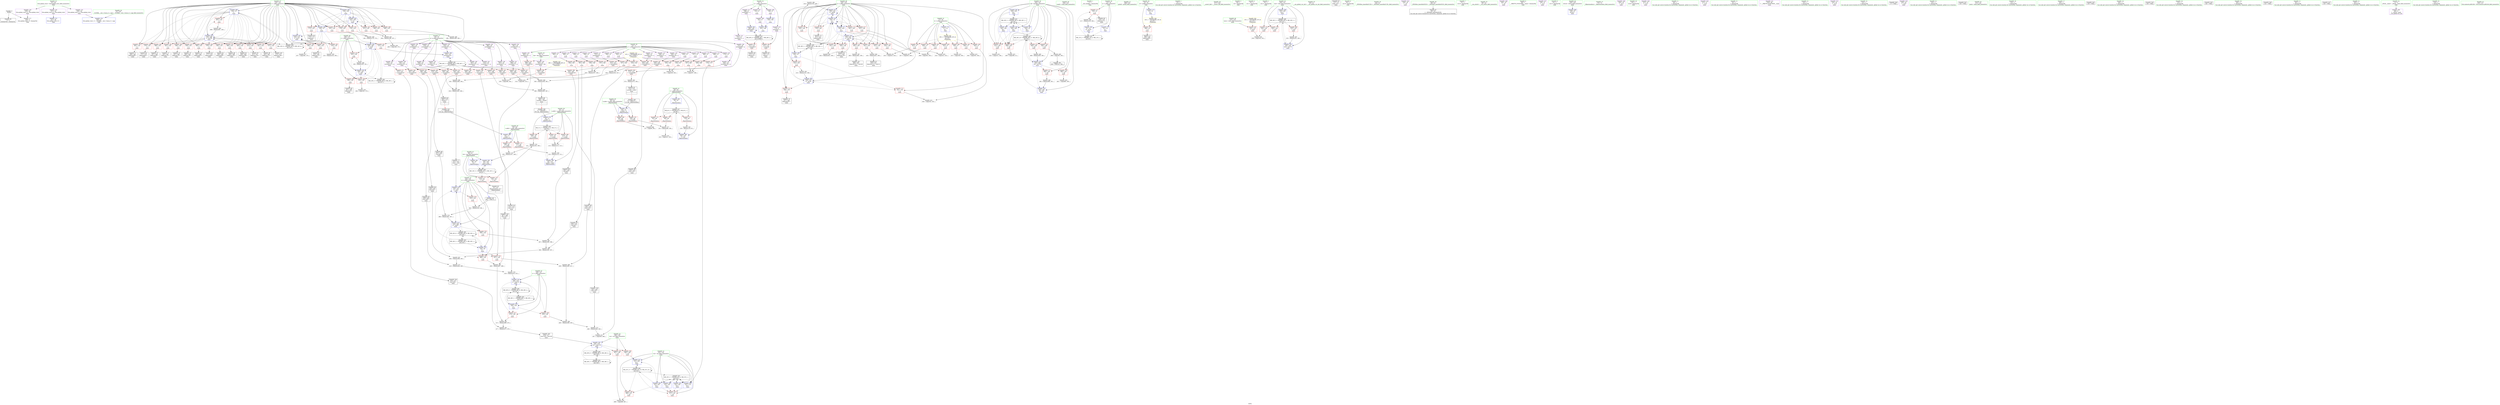 digraph "SVFG" {
	label="SVFG";

	Node0x5639e93f5280 [shape=record,color=grey,label="{NodeID: 0\nNullPtr}"];
	Node0x5639e93f5280 -> Node0x5639e94136d0[style=solid];
	Node0x5639e93f5280 -> Node0x5639e9421900[style=solid];
	Node0x5639e9421900 [shape=record,color=blue, style = dotted,label="{NodeID: 277\n559\<--3\nllvm.global_ctors_2\<--dummyVal\nGlob }"];
	Node0x5639e9415610 [shape=record,color=red,label="{NodeID: 194\n306\<--134\n\<--i\nmain\n}"];
	Node0x5639e9415610 -> Node0x5639e94141c0[style=solid];
	Node0x5639e93f84f0 [shape=record,color=purple,label="{NodeID: 111\n188\<--8\narrayidx6\<--s\nmain\n}"];
	Node0x5639e93f84f0 -> Node0x5639e9422490[style=solid];
	Node0x5639e93f6d00 [shape=record,color=green,label="{NodeID: 28\n20\<--21\nlim\<--lim_field_insensitive\nGlob }"];
	Node0x5639e93f6d00 -> Node0x5639e9418ba0[style=solid];
	Node0x5639e941b9c0 [shape=record,color=grey,label="{NodeID: 388\n319 = Binary(318, 200, )\n}"];
	Node0x5639e941b9c0 -> Node0x5639e94234d0[style=solid];
	Node0x5639e9422ff0 [shape=record,color=blue,label="{NodeID: 305\n140\<--164\nok\<--\nmain\n}"];
	Node0x5639e9422ff0 -> Node0x5639e94171b0[style=dashed];
	Node0x5639e9422ff0 -> Node0x5639e9417280[style=dashed];
	Node0x5639e9422ff0 -> Node0x5639e9445420[style=dashed];
	Node0x5639e9416cd0 [shape=record,color=red,label="{NodeID: 222\n455\<--138\n\<--u\nmain\n}"];
	Node0x5639e9416cd0 -> Node0x5639e942e490[style=solid];
	Node0x5639e9418790 [shape=record,color=purple,label="{NodeID: 139\n401\<--18\narrayidx103\<--p\nmain\n}"];
	Node0x5639e9418790 -> Node0x5639e9420db0[style=solid];
	Node0x5639e9413420 [shape=record,color=green,label="{NodeID: 56\n230\<--231\nscanf\<--scanf_field_insensitive\n}"];
	Node0x5639e942d410 [shape=record,color=grey,label="{NodeID: 416\n184 = cmp(183, 170, )\n}"];
	Node0x5639e9420250 [shape=record,color=red,label="{NodeID: 250\n330\<--329\n\<--\nmain\n}"];
	Node0x5639e9420250 -> Node0x5639e942d290[style=solid];
	Node0x5639e9419eb0 [shape=record,color=red,label="{NodeID: 167\n112\<--78\n\<--a.addr\n_Z6powmodxxx\n}"];
	Node0x5639e9419eb0 -> Node0x5639e9427500[style=solid];
	Node0x5639e9414ab0 [shape=record,color=black,label="{NodeID: 84\n380\<--379\nconv91\<--\nmain\n|{<s0>7}}"];
	Node0x5639e9414ab0:s0 -> Node0x5639e946e660[style=solid,color=red];
	Node0x5639e93f90b0 [shape=record,color=green,label="{NodeID: 1\n7\<--1\n__dso_handle\<--dummyObj\nGlob }"];
	Node0x5639e9421a00 [shape=record,color=blue,label="{NodeID: 278\n78\<--75\na.addr\<--a\n_Z6powmodxxx\n}"];
	Node0x5639e9421a00 -> Node0x5639e9446d20[style=dashed];
	Node0x5639e94156e0 [shape=record,color=red,label="{NodeID: 195\n341\<--134\n\<--i\nmain\n}"];
	Node0x5639e94156e0 -> Node0x5639e9414360[style=solid];
	Node0x5639e93f85c0 [shape=record,color=purple,label="{NodeID: 112\n211\<--8\narrayidx13\<--s\nmain\n}"];
	Node0x5639e93f85c0 -> Node0x5639e941fb00[style=solid];
	Node0x5639e93f6dd0 [shape=record,color=green,label="{NodeID: 29\n22\<--24\nn\<--n_field_insensitive\nGlob }"];
	Node0x5639e93f6dd0 -> Node0x5639e9419690[style=solid];
	Node0x5639e93f6dd0 -> Node0x5639e9421430[style=solid];
	Node0x5639e93f6dd0 -> Node0x5639e94227d0[style=solid];
	Node0x5639e941bb40 [shape=record,color=grey,label="{NodeID: 389\n199 = Binary(198, 200, )\n}"];
	Node0x5639e941bb40 -> Node0x5639e9422630[style=solid];
	Node0x5639e94230c0 [shape=record,color=blue,label="{NodeID: 306\n142\<--261\nres\<--\nmain\n}"];
	Node0x5639e94230c0 -> Node0x5639e941f320[style=dashed];
	Node0x5639e94230c0 -> Node0x5639e9445920[style=dashed];
	Node0x5639e9416da0 [shape=record,color=red,label="{NodeID: 223\n462\<--138\n\<--u\nmain\n}"];
	Node0x5639e9416da0 -> Node0x5639e941c740[style=solid];
	Node0x5639e9418860 [shape=record,color=purple,label="{NodeID: 140\n407\<--18\narrayidx107\<--p\nmain\n}"];
	Node0x5639e9418860 -> Node0x5639e9420e80[style=solid];
	Node0x5639e94134b0 [shape=record,color=green,label="{NodeID: 57\n506\<--507\nprintf\<--printf_field_insensitive\n}"];
	Node0x5639e94542e0 [shape=record,color=yellow,style=double,label="{NodeID: 500\n14V_1 = ENCHI(MR_14V_0)\npts\{26 \}\nFun[main]}"];
	Node0x5639e94542e0 -> Node0x5639e9419760[style=dashed];
	Node0x5639e942d590 [shape=record,color=grey,label="{NodeID: 417\n207 = cmp(206, 170, )\n}"];
	Node0x5639e9420320 [shape=record,color=red,label="{NodeID: 251\n337\<--336\n\<--\nmain\n}"];
	Node0x5639e9420320 -> Node0x5639e941c5c0[style=solid];
	Node0x5639e9419f80 [shape=record,color=red,label="{NodeID: 168\n113\<--78\n\<--a.addr\n_Z6powmodxxx\n}"];
	Node0x5639e9419f80 -> Node0x5639e9427500[style=solid];
	Node0x5639e9414b80 [shape=record,color=black,label="{NodeID: 85\n384\<--383\nidxprom94\<--\nmain\n}"];
	Node0x5639e93f75c0 [shape=record,color=green,label="{NodeID: 2\n23\<--1\n\<--dummyObj\nCan only get source location for instruction, argument, global var or function.}"];
	Node0x5639e9421ad0 [shape=record,color=blue,label="{NodeID: 279\n80\<--76\nb.addr\<--b\n_Z6powmodxxx\n}"];
	Node0x5639e9421ad0 -> Node0x5639e941a050[style=dashed];
	Node0x5639e9421ad0 -> Node0x5639e941a120[style=dashed];
	Node0x5639e94157b0 [shape=record,color=red,label="{NodeID: 196\n346\<--134\n\<--i\nmain\n}"];
	Node0x5639e94157b0 -> Node0x5639e9414430[style=solid];
	Node0x5639e93f8690 [shape=record,color=purple,label="{NodeID: 113\n248\<--13\narrayidx31\<--a\nmain\n}"];
	Node0x5639e93f6ea0 [shape=record,color=green,label="{NodeID: 30\n25\<--26\nd\<--d_field_insensitive\nGlob }"];
	Node0x5639e93f6ea0 -> Node0x5639e9419760[style=solid];
	Node0x5639e93f6ea0 -> Node0x5639e9421500[style=solid];
	Node0x5639e941bcc0 [shape=record,color=grey,label="{NodeID: 390\n116 = Binary(114, 115, )\n}"];
	Node0x5639e941bcc0 -> Node0x5639e9421ee0[style=solid];
	Node0x5639e9423190 [shape=record,color=blue,label="{NodeID: 307\n140\<--23\nok\<--\nmain\n}"];
	Node0x5639e9423190 -> Node0x5639e9442720[style=dashed];
	Node0x5639e9416e70 [shape=record,color=red,label="{NodeID: 224\n295\<--140\n\<--ok\nmain\n}"];
	Node0x5639e9416e70 -> Node0x5639e942c990[style=solid];
	Node0x5639e9418930 [shape=record,color=purple,label="{NodeID: 141\n413\<--18\narrayidx111\<--p\nmain\n}"];
	Node0x5639e9418930 -> Node0x5639e9420f50[style=solid];
	Node0x5639e9413540 [shape=record,color=green,label="{NodeID: 58\n517\<--518\n__assert_fail\<--__assert_fail_field_insensitive\n}"];
	Node0x5639e94543c0 [shape=record,color=yellow,style=double,label="{NodeID: 501\n16V_1 = ENCHI(MR_16V_0)\npts\{28 \}\nFun[main]}"];
	Node0x5639e94543c0 -> Node0x5639e9419830[style=dashed];
	Node0x5639e94543c0 -> Node0x5639e9419900[style=dashed];
	Node0x5639e94543c0 -> Node0x5639e94199d0[style=dashed];
	Node0x5639e94543c0 -> Node0x5639e9419aa0[style=dashed];
	Node0x5639e94543c0 -> Node0x5639e9419b70[style=dashed];
	Node0x5639e94543c0 -> Node0x5639e9419c40[style=dashed];
	Node0x5639e94543c0 -> Node0x5639e9419d10[style=dashed];
	Node0x5639e942d710 [shape=record,color=grey,label="{NodeID: 418\n324 = cmp(322, 323, )\n}"];
	Node0x5639e94203f0 [shape=record,color=red,label="{NodeID: 252\n339\<--338\n\<--\nmain\n}"];
	Node0x5639e94203f0 -> Node0x5639e941c5c0[style=solid];
	Node0x5639e941a050 [shape=record,color=red,label="{NodeID: 169\n96\<--80\n\<--b.addr\n_Z6powmodxxx\n}"];
	Node0x5639e941a050 -> Node0x5639e942c810[style=solid];
	Node0x5639e9414c50 [shape=record,color=black,label="{NodeID: 86\n387\<--386\nconv96\<--\nmain\n}"];
	Node0x5639e9414c50 -> Node0x5639e9427c80[style=solid];
	Node0x5639e93f4e40 [shape=record,color=green,label="{NodeID: 3\n29\<--1\n.str\<--dummyObj\nGlob }"];
	Node0x5639e9421ba0 [shape=record,color=blue,label="{NodeID: 280\n82\<--77\nc.addr\<--c\n_Z6powmodxxx\n}"];
	Node0x5639e9421ba0 -> Node0x5639e941a1f0[style=dashed];
	Node0x5639e9421ba0 -> Node0x5639e941a2c0[style=dashed];
	Node0x5639e9415880 [shape=record,color=red,label="{NodeID: 197\n359\<--134\n\<--i\nmain\n}"];
	Node0x5639e9415880 -> Node0x5639e94145d0[style=solid];
	Node0x5639e93f8760 [shape=record,color=purple,label="{NodeID: 114\n266\<--13\n\<--a\nmain\n}"];
	Node0x5639e93f8760 -> Node0x5639e941fbd0[style=solid];
	Node0x5639e93f6f70 [shape=record,color=green,label="{NodeID: 31\n27\<--28\nk\<--k_field_insensitive\nGlob }"];
	Node0x5639e93f6f70 -> Node0x5639e9419830[style=solid];
	Node0x5639e93f6f70 -> Node0x5639e9419900[style=solid];
	Node0x5639e93f6f70 -> Node0x5639e94199d0[style=solid];
	Node0x5639e93f6f70 -> Node0x5639e9419aa0[style=solid];
	Node0x5639e93f6f70 -> Node0x5639e9419b70[style=solid];
	Node0x5639e93f6f70 -> Node0x5639e9419c40[style=solid];
	Node0x5639e93f6f70 -> Node0x5639e9419d10[style=solid];
	Node0x5639e93f6f70 -> Node0x5639e9421600[style=solid];
	Node0x5639e941be40 [shape=record,color=grey,label="{NodeID: 391\n477 = Binary(471, 476, )\n}"];
	Node0x5639e941be40 -> Node0x5639e9413360[style=solid];
	Node0x5639e9423260 [shape=record,color=blue,label="{NodeID: 308\n142\<--261\nres\<--\nmain\n}"];
	Node0x5639e9423260 -> Node0x5639e9417350[style=dashed];
	Node0x5639e9423260 -> Node0x5639e941f320[style=dashed];
	Node0x5639e9423260 -> Node0x5639e9423cf0[style=dashed];
	Node0x5639e9423260 -> Node0x5639e9445920[style=dashed];
	Node0x5639e9423260 -> Node0x5639e9451f30[style=dashed];
	Node0x5639e9416f40 [shape=record,color=red,label="{NodeID: 225\n459\<--140\n\<--ok\nmain\n}"];
	Node0x5639e9416f40 -> Node0x5639e941cbc0[style=solid];
	Node0x5639e9418a00 [shape=record,color=purple,label="{NodeID: 142\n443\<--18\narrayidx128\<--p\nmain\n}"];
	Node0x5639e9418a00 -> Node0x5639e94211c0[style=solid];
	Node0x5639e94135d0 [shape=record,color=green,label="{NodeID: 59\n47\<--553\n_GLOBAL__sub_I_Gassa_0_1.cpp\<--_GLOBAL__sub_I_Gassa_0_1.cpp_field_insensitive\n}"];
	Node0x5639e94135d0 -> Node0x5639e9421800[style=solid];
	Node0x5639e942d890 [shape=record,color=grey,label="{NodeID: 419\n522 = cmp(521, 200, )\n}"];
	Node0x5639e94204c0 [shape=record,color=red,label="{NodeID: 253\n344\<--343\n\<--arrayidx73\nmain\n}"];
	Node0x5639e94204c0 -> Node0x5639e941c8c0[style=solid];
	Node0x5639e941a120 [shape=record,color=red,label="{NodeID: 170\n100\<--80\n\<--b.addr\n_Z6powmodxxx\n}"];
	Node0x5639e941a120 -> Node0x5639e9427980[style=solid];
	Node0x5639e9414d20 [shape=record,color=black,label="{NodeID: 87\n392\<--391\nconv98\<--\nmain\n}"];
	Node0x5639e9414d20 -> Node0x5639e9428280[style=solid];
	Node0x5639e93f5310 [shape=record,color=green,label="{NodeID: 4\n31\<--1\n.str.1\<--dummyObj\nGlob }"];
	Node0x5639e9421c70 [shape=record,color=blue,label="{NodeID: 281\n86\<--92\nres\<--\n_Z6powmodxxx\n}"];
	Node0x5639e9421c70 -> Node0x5639e9447720[style=dashed];
	Node0x5639e9415950 [shape=record,color=red,label="{NodeID: 198\n364\<--134\n\<--i\nmain\n}"];
	Node0x5639e9415950 -> Node0x5639e94146a0[style=solid];
	Node0x5639e9417490 [shape=record,color=purple,label="{NodeID: 115\n268\<--13\n\<--a\nmain\n}"];
	Node0x5639e9417490 -> Node0x5639e941fca0[style=solid];
	Node0x5639e93f7040 [shape=record,color=green,label="{NodeID: 32\n45\<--49\nllvm.global_ctors\<--llvm.global_ctors_field_insensitive\nGlob }"];
	Node0x5639e93f7040 -> Node0x5639e94193c0[style=solid];
	Node0x5639e93f7040 -> Node0x5639e9419490[style=solid];
	Node0x5639e93f7040 -> Node0x5639e9419590[style=solid];
	Node0x5639e941bfc0 [shape=record,color=grey,label="{NodeID: 392\n120 = Binary(119, 92, )\n}"];
	Node0x5639e941bfc0 -> Node0x5639e9421fb0[style=solid];
	Node0x5639e9423330 [shape=record,color=blue,label="{NodeID: 309\n134\<--23\ni\<--\nmain\n}"];
	Node0x5639e9423330 -> Node0x5639e9415540[style=dashed];
	Node0x5639e9423330 -> Node0x5639e9415610[style=dashed];
	Node0x5639e9423330 -> Node0x5639e94156e0[style=dashed];
	Node0x5639e9423330 -> Node0x5639e94157b0[style=dashed];
	Node0x5639e9423330 -> Node0x5639e9415880[style=dashed];
	Node0x5639e9423330 -> Node0x5639e9415950[style=dashed];
	Node0x5639e9423330 -> Node0x5639e9415a20[style=dashed];
	Node0x5639e9423330 -> Node0x5639e9415af0[style=dashed];
	Node0x5639e9423330 -> Node0x5639e9415bc0[style=dashed];
	Node0x5639e9423330 -> Node0x5639e9415c90[style=dashed];
	Node0x5639e9423330 -> Node0x5639e9415d60[style=dashed];
	Node0x5639e9423330 -> Node0x5639e9415e30[style=dashed];
	Node0x5639e9423330 -> Node0x5639e9415f00[style=dashed];
	Node0x5639e9423330 -> Node0x5639e9415fd0[style=dashed];
	Node0x5639e9423330 -> Node0x5639e94160a0[style=dashed];
	Node0x5639e9423330 -> Node0x5639e9423e90[style=dashed];
	Node0x5639e9423330 -> Node0x5639e9444a20[style=dashed];
	Node0x5639e9417010 [shape=record,color=red,label="{NodeID: 226\n480\<--140\n\<--ok\nmain\n}"];
	Node0x5639e9417010 -> Node0x5639e942da10[style=solid];
	Node0x5639e9418ad0 [shape=record,color=purple,label="{NodeID: 143\n474\<--18\narrayidx147\<--p\nmain\n}"];
	Node0x5639e9418ad0 -> Node0x5639e9421360[style=solid];
	Node0x5639e94136d0 [shape=record,color=black,label="{NodeID: 60\n2\<--3\ndummyVal\<--dummyVal\n}"];
	Node0x5639e942da10 [shape=record,color=grey,label="{NodeID: 420\n481 = cmp(480, 200, )\n}"];
	Node0x5639e9420590 [shape=record,color=red,label="{NodeID: 254\n349\<--348\n\<--arrayidx76\nmain\n}"];
	Node0x5639e9420590 -> Node0x5639e941ca40[style=solid];
	Node0x5639e941a1f0 [shape=record,color=red,label="{NodeID: 171\n108\<--82\n\<--c.addr\n_Z6powmodxxx\n}"];
	Node0x5639e941a1f0 -> Node0x5639e9426f00[style=solid];
	Node0x5639e9414df0 [shape=record,color=black,label="{NodeID: 88\n395\<--394\nconv99\<--\nmain\n}"];
	Node0x5639e9414df0 -> Node0x5639e9428100[style=solid];
	Node0x5639e93e0380 [shape=record,color=green,label="{NodeID: 5\n33\<--1\n.str.2\<--dummyObj\nGlob }"];
	Node0x5639e9444520 [shape=record,color=black,label="{NodeID: 448\nMR_20V_3 = PHI(MR_20V_4, MR_20V_2, )\npts\{131 \}\n}"];
	Node0x5639e9444520 -> Node0x5639e941a7a0[style=dashed];
	Node0x5639e9444520 -> Node0x5639e941a870[style=dashed];
	Node0x5639e9444520 -> Node0x5639e941a940[style=dashed];
	Node0x5639e9444520 -> Node0x5639e9423f60[style=dashed];
	Node0x5639e9426360 [shape=record,color=black,label="{NodeID: 365\n298 = PHI(155, 296, )\n}"];
	Node0x5639e9421d40 [shape=record,color=blue,label="{NodeID: 282\n84\<--92\ni\<--\n_Z6powmodxxx\n}"];
	Node0x5639e9421d40 -> Node0x5639e9447220[style=dashed];
	Node0x5639e9415a20 [shape=record,color=red,label="{NodeID: 199\n370\<--134\n\<--i\nmain\n}"];
	Node0x5639e9415a20 -> Node0x5639e9414840[style=solid];
	Node0x5639e9417520 [shape=record,color=purple,label="{NodeID: 116\n273\<--13\n\<--a\nmain\n}"];
	Node0x5639e9417520 -> Node0x5639e941fd70[style=solid];
	Node0x5639e93f7110 [shape=record,color=green,label="{NodeID: 33\n50\<--51\n__cxx_global_var_init\<--__cxx_global_var_init_field_insensitive\n}"];
	Node0x5639e941c140 [shape=record,color=grey,label="{NodeID: 393\n225 = Binary(224, 200, )\n}"];
	Node0x5639e941c140 -> Node0x5639e9422970[style=solid];
	Node0x5639e9423400 [shape=record,color=blue,label="{NodeID: 310\n138\<--23\nu\<--\nmain\n}"];
	Node0x5639e9423400 -> Node0x5639e9416650[style=dashed];
	Node0x5639e9423400 -> Node0x5639e9416720[style=dashed];
	Node0x5639e9423400 -> Node0x5639e94167f0[style=dashed];
	Node0x5639e9423400 -> Node0x5639e94168c0[style=dashed];
	Node0x5639e9423400 -> Node0x5639e9423400[style=dashed];
	Node0x5639e9423400 -> Node0x5639e94234d0[style=dashed];
	Node0x5639e9423400 -> Node0x5639e94239b0[style=dashed];
	Node0x5639e9423400 -> Node0x5639e9444f20[style=dashed];
	Node0x5639e94170e0 [shape=record,color=red,label="{NodeID: 227\n490\<--140\n\<--ok\nmain\n}"];
	Node0x5639e94170e0 -> Node0x5639e942c510[style=solid];
	Node0x5639e9418ba0 [shape=record,color=purple,label="{NodeID: 144\n291\<--20\narrayidx49\<--lim\nmain\n}"];
	Node0x5639e9418ba0 -> Node0x5639e941ff10[style=solid];
	Node0x5639e94137d0 [shape=record,color=black,label="{NodeID: 61\n127\<--23\nmain_ret\<--\nmain\n}"];
	Node0x5639e9454660 [shape=record,color=yellow,style=double,label="{NodeID: 504\n22V_1 = ENCHI(MR_22V_0)\npts\{133 \}\nFun[main]}"];
	Node0x5639e9454660 -> Node0x5639e941aa10[style=dashed];
	Node0x5639e942db90 [shape=record,color=grey,label="{NodeID: 421\n424 = cmp(422, 423, )\n}"];
	Node0x5639e9420660 [shape=record,color=red,label="{NodeID: 255\n355\<--354\n\<--\nmain\n}"];
	Node0x5639e9420660 -> Node0x5639e9427680[style=solid];
	Node0x5639e941a2c0 [shape=record,color=red,label="{NodeID: 172\n115\<--82\n\<--c.addr\n_Z6powmodxxx\n}"];
	Node0x5639e941a2c0 -> Node0x5639e941bcc0[style=solid];
	Node0x5639e9414ec0 [shape=record,color=black,label="{NodeID: 89\n400\<--399\nidxprom102\<--\nmain\n}"];
	Node0x5639e93e0410 [shape=record,color=green,label="{NodeID: 6\n35\<--1\n.str.3\<--dummyObj\nGlob }"];
	Node0x5639e9444a20 [shape=record,color=black,label="{NodeID: 449\nMR_24V_8 = PHI(MR_24V_9, MR_24V_6, )\npts\{135 \}\n}"];
	Node0x5639e9444a20 -> Node0x5639e9423330[style=dashed];
	Node0x5639e9444a20 -> Node0x5639e9444a20[style=dashed];
	Node0x5639e9426900 [shape=record,color=grey,label="{NodeID: 366\n363 = Binary(358, 362, )\n}"];
	Node0x5639e9426900 -> Node0x5639e941b540[style=solid];
	Node0x5639e9421e10 [shape=record,color=blue,label="{NodeID: 283\n86\<--109\nres\<--rem\n_Z6powmodxxx\n}"];
	Node0x5639e9421e10 -> Node0x5639e9447720[style=dashed];
	Node0x5639e9415af0 [shape=record,color=red,label="{NodeID: 200\n376\<--134\n\<--i\nmain\n}"];
	Node0x5639e9415af0 -> Node0x5639e94149e0[style=solid];
	Node0x5639e94175b0 [shape=record,color=purple,label="{NodeID: 117\n312\<--13\narrayidx59\<--a\nmain\n}"];
	Node0x5639e94175b0 -> Node0x5639e94200b0[style=solid];
	Node0x5639e93f71e0 [shape=record,color=green,label="{NodeID: 34\n54\<--55\n_ZNSt8ios_base4InitC1Ev\<--_ZNSt8ios_base4InitC1Ev_field_insensitive\n}"];
	Node0x5639e941c2c0 [shape=record,color=grey,label="{NodeID: 394\n217 = Binary(216, 200, )\n}"];
	Node0x5639e941c2c0 -> Node0x5639e94227d0[style=solid];
	Node0x5639e94234d0 [shape=record,color=blue,label="{NodeID: 311\n138\<--319\nu\<--inc64\nmain\n}"];
	Node0x5639e94234d0 -> Node0x5639e9416650[style=dashed];
	Node0x5639e94234d0 -> Node0x5639e9416720[style=dashed];
	Node0x5639e94234d0 -> Node0x5639e94167f0[style=dashed];
	Node0x5639e94234d0 -> Node0x5639e94168c0[style=dashed];
	Node0x5639e94234d0 -> Node0x5639e9423400[style=dashed];
	Node0x5639e94234d0 -> Node0x5639e94234d0[style=dashed];
	Node0x5639e94234d0 -> Node0x5639e94239b0[style=dashed];
	Node0x5639e94234d0 -> Node0x5639e9444f20[style=dashed];
	Node0x5639e94171b0 [shape=record,color=red,label="{NodeID: 228\n508\<--140\n\<--ok\nmain\n}"];
	Node0x5639e94171b0 -> Node0x5639e942dd10[style=solid];
	Node0x5639e9418c70 [shape=record,color=purple,label="{NodeID: 145\n228\<--29\n\<--.str\nmain\n}"];
	Node0x5639e94138a0 [shape=record,color=black,label="{NodeID: 62\n58\<--59\n\<--_ZNSt8ios_base4InitD1Ev\nCan only get source location for instruction, argument, global var or function.}"];
	Node0x5639e942dd10 [shape=record,color=grey,label="{NodeID: 422\n509 = cmp(508, 23, )\n}"];
	Node0x5639e9420730 [shape=record,color=red,label="{NodeID: 256\n357\<--356\n\<--\nmain\n}"];
	Node0x5639e9420730 -> Node0x5639e9427680[style=solid];
	Node0x5639e941a390 [shape=record,color=red,label="{NodeID: 173\n95\<--84\n\<--i\n_Z6powmodxxx\n}"];
	Node0x5639e941a390 -> Node0x5639e942c810[style=solid];
	Node0x5639e9414f90 [shape=record,color=black,label="{NodeID: 90\n403\<--402\nconv104\<--\nmain\n}"];
	Node0x5639e9414f90 -> Node0x5639e9426a80[style=solid];
	Node0x5639e93e0740 [shape=record,color=green,label="{NodeID: 7\n37\<--1\n.str.4\<--dummyObj\nGlob }"];
	Node0x5639e9444f20 [shape=record,color=black,label="{NodeID: 450\nMR_28V_2 = PHI(MR_28V_6, MR_28V_1, )\npts\{139 \}\n}"];
	Node0x5639e9444f20 -> Node0x5639e9422b10[style=dashed];
	Node0x5639e9426a80 [shape=record,color=grey,label="{NodeID: 367\n404 = Binary(398, 403, )\n}"];
	Node0x5639e9426a80 -> Node0x5639e9427200[style=solid];
	Node0x5639e9421ee0 [shape=record,color=blue,label="{NodeID: 284\n78\<--116\na.addr\<--rem2\n_Z6powmodxxx\n}"];
	Node0x5639e9421ee0 -> Node0x5639e9446d20[style=dashed];
	Node0x5639e9415bc0 [shape=record,color=red,label="{NodeID: 201\n383\<--134\n\<--i\nmain\n}"];
	Node0x5639e9415bc0 -> Node0x5639e9414b80[style=solid];
	Node0x5639e9417680 [shape=record,color=purple,label="{NodeID: 118\n327\<--13\n\<--a\nmain\n}"];
	Node0x5639e9417680 -> Node0x5639e9420180[style=solid];
	Node0x5639e93f72b0 [shape=record,color=green,label="{NodeID: 35\n60\<--61\n__cxa_atexit\<--__cxa_atexit_field_insensitive\n}"];
	Node0x5639e941c440 [shape=record,color=grey,label="{NodeID: 395\n469 = Binary(467, 468, )\n}"];
	Node0x5639e941c440 -> Node0x5639e941cec0[style=solid];
	Node0x5639e94235a0 [shape=record,color=blue,label="{NodeID: 312\n144\<--92\nx\<--\nmain\n}"];
	Node0x5639e94235a0 -> Node0x5639e941f550[style=dashed];
	Node0x5639e94235a0 -> Node0x5639e941f620[style=dashed];
	Node0x5639e94235a0 -> Node0x5639e9452430[style=dashed];
	Node0x5639e9417280 [shape=record,color=red,label="{NodeID: 229\n521\<--140\n\<--ok\nmain\n}"];
	Node0x5639e9417280 -> Node0x5639e942d890[style=solid];
	Node0x5639e9418d40 [shape=record,color=purple,label="{NodeID: 146\n249\<--29\n\<--.str\nmain\n}"];
	Node0x5639e94139a0 [shape=record,color=black,label="{NodeID: 63\n74\<--123\n_Z6powmodxxx_ret\<--\n_Z6powmodxxx\n|{<s0>7}}"];
	Node0x5639e94139a0:s0 -> Node0x5639e946dd30[style=solid,color=blue];
	Node0x5639e942de90 [shape=record,color=grey,label="{NodeID: 423\n304 = cmp(302, 303, )\n}"];
	Node0x5639e9420800 [shape=record,color=red,label="{NodeID: 257\n362\<--361\n\<--arrayidx79\nmain\n}"];
	Node0x5639e9420800 -> Node0x5639e9426900[style=solid];
	Node0x5639e941a460 [shape=record,color=red,label="{NodeID: 174\n99\<--84\n\<--i\n_Z6powmodxxx\n}"];
	Node0x5639e941a460 -> Node0x5639e9427980[style=solid];
	Node0x5639e9415060 [shape=record,color=black,label="{NodeID: 91\n406\<--405\nidxprom106\<--\nmain\n}"];
	Node0x5639e93e07d0 [shape=record,color=green,label="{NodeID: 8\n39\<--1\n__PRETTY_FUNCTION__.main\<--dummyObj\nGlob }"];
	Node0x5639e9445420 [shape=record,color=black,label="{NodeID: 451\nMR_30V_2 = PHI(MR_30V_4, MR_30V_1, )\npts\{141 \}\n}"];
	Node0x5639e9445420 -> Node0x5639e9422cb0[style=dashed];
	Node0x5639e9445420 -> Node0x5639e9422e50[style=dashed];
	Node0x5639e9445420 -> Node0x5639e9422ff0[style=dashed];
	Node0x5639e9445420 -> Node0x5639e9423190[style=dashed];
	Node0x5639e9426c00 [shape=record,color=grey,label="{NodeID: 368\n438 = Binary(436, 437, )\n}"];
	Node0x5639e9426c00 -> Node0x5639e9426d80[style=solid];
	Node0x5639e9421fb0 [shape=record,color=blue,label="{NodeID: 285\n84\<--120\ni\<--shl\n_Z6powmodxxx\n}"];
	Node0x5639e9421fb0 -> Node0x5639e9447220[style=dashed];
	Node0x5639e9415c90 [shape=record,color=red,label="{NodeID: 202\n399\<--134\n\<--i\nmain\n}"];
	Node0x5639e9415c90 -> Node0x5639e9414ec0[style=solid];
	Node0x5639e9417750 [shape=record,color=purple,label="{NodeID: 119\n329\<--13\n\<--a\nmain\n}"];
	Node0x5639e9417750 -> Node0x5639e9420250[style=solid];
	Node0x5639e93f76b0 [shape=record,color=green,label="{NodeID: 36\n59\<--65\n_ZNSt8ios_base4InitD1Ev\<--_ZNSt8ios_base4InitD1Ev_field_insensitive\n}"];
	Node0x5639e93f76b0 -> Node0x5639e94138a0[style=solid];
	Node0x5639e943f100 [shape=record,color=black,label="{NodeID: 479\nMR_12V_2 = PHI(MR_12V_4, MR_12V_1, )\npts\{24 \}\n}"];
	Node0x5639e943f100 -> Node0x5639e9419690[style=dashed];
	Node0x5639e943f100 -> Node0x5639e94227d0[style=dashed];
	Node0x5639e943f100 -> Node0x5639e943f100[style=dashed];
	Node0x5639e941c5c0 [shape=record,color=grey,label="{NodeID: 396\n340 = Binary(337, 339, )\n}"];
	Node0x5639e941c5c0 -> Node0x5639e941c8c0[style=solid];
	Node0x5639e9423670 [shape=record,color=blue,label="{NodeID: 313\n146\<--103\ny\<--\nmain\n}"];
	Node0x5639e9423670 -> Node0x5639e941f6f0[style=dashed];
	Node0x5639e9423670 -> Node0x5639e941f7c0[style=dashed];
	Node0x5639e9423670 -> Node0x5639e9452930[style=dashed];
	Node0x5639e9417350 [shape=record,color=red,label="{NodeID: 230\n486\<--142\n\<--res\nmain\n}"];
	Node0x5639e9417350 -> Node0x5639e942e610[style=solid];
	Node0x5639e9418e10 [shape=record,color=purple,label="{NodeID: 147\n238\<--31\n\<--.str.1\nmain\n}"];
	Node0x5639e9413a70 [shape=record,color=black,label="{NodeID: 64\n173\<--172\nidxprom\<--\nmain\n}"];
	Node0x5639e942e010 [shape=record,color=grey,label="{NodeID: 424\n314 = cmp(309, 313, )\n}"];
	Node0x5639e94208d0 [shape=record,color=red,label="{NodeID: 258\n367\<--366\n\<--arrayidx82\nmain\n}"];
	Node0x5639e94208d0 -> Node0x5639e941b540[style=solid];
	Node0x5639e941a530 [shape=record,color=red,label="{NodeID: 175\n119\<--84\n\<--i\n_Z6powmodxxx\n}"];
	Node0x5639e941a530 -> Node0x5639e941bfc0[style=solid];
	Node0x5639e9415130 [shape=record,color=black,label="{NodeID: 92\n409\<--408\nconv108\<--\nmain\n}"];
	Node0x5639e9415130 -> Node0x5639e9427200[style=solid];
	Node0x5639e93e0860 [shape=record,color=green,label="{NodeID: 9\n41\<--1\n.str.5\<--dummyObj\nGlob }"];
	Node0x5639e9445920 [shape=record,color=black,label="{NodeID: 452\nMR_32V_2 = PHI(MR_32V_4, MR_32V_1, )\npts\{143 \}\n}"];
	Node0x5639e9445920 -> Node0x5639e9422d80[style=dashed];
	Node0x5639e9445920 -> Node0x5639e9422f20[style=dashed];
	Node0x5639e9445920 -> Node0x5639e94230c0[style=dashed];
	Node0x5639e9445920 -> Node0x5639e9423260[style=dashed];
	Node0x5639e9426d80 [shape=record,color=grey,label="{NodeID: 369\n440 = Binary(438, 439, )\n}"];
	Node0x5639e9426d80 -> Node0x5639e9427380[style=solid];
	Node0x5639e9422080 [shape=record,color=blue,label="{NodeID: 286\n128\<--23\nretval\<--\nmain\n}"];
	Node0x5639e9415d60 [shape=record,color=red,label="{NodeID: 203\n405\<--134\n\<--i\nmain\n}"];
	Node0x5639e9415d60 -> Node0x5639e9415060[style=solid];
	Node0x5639e9417820 [shape=record,color=purple,label="{NodeID: 120\n336\<--13\n\<--a\nmain\n}"];
	Node0x5639e9417820 -> Node0x5639e9420320[style=solid];
	Node0x5639e93f7780 [shape=record,color=green,label="{NodeID: 37\n72\<--73\n_Z6powmodxxx\<--_Z6powmodxxx_field_insensitive\n}"];
	Node0x5639e941c740 [shape=record,color=grey,label="{NodeID: 397\n463 = Binary(462, 200, )\n}"];
	Node0x5639e941c740 -> Node0x5639e9413020[style=solid];
	Node0x5639e9423740 [shape=record,color=blue,label="{NodeID: 314\n144\<--351\nx\<--conv\nmain\n}"];
	Node0x5639e9423740 -> Node0x5639e941f3b0[style=dashed];
	Node0x5639e9423740 -> Node0x5639e9423810[style=dashed];
	Node0x5639e941f320 [shape=record,color=red,label="{NodeID: 231\n527\<--142\n\<--res\nmain\n}"];
	Node0x5639e9418ee0 [shape=record,color=purple,label="{NodeID: 148\n504\<--33\n\<--.str.2\nmain\n}"];
	Node0x5639e9413b40 [shape=record,color=black,label="{NodeID: 65\n176\<--175\ntobool\<--\nmain\n}"];
	Node0x5639e942e190 [shape=record,color=grey,label="{NodeID: 425\n244 = cmp(242, 243, )\n}"];
	Node0x5639e94209a0 [shape=record,color=red,label="{NodeID: 259\n373\<--372\n\<--arrayidx86\nmain\n}"];
	Node0x5639e94209a0 -> Node0x5639e9427f80[style=solid];
	Node0x5639e941a600 [shape=record,color=red,label="{NodeID: 176\n105\<--86\n\<--res\n_Z6powmodxxx\n}"];
	Node0x5639e941a600 -> Node0x5639e9427b00[style=solid];
	Node0x5639e9415200 [shape=record,color=black,label="{NodeID: 93\n412\<--411\nidxprom110\<--\nmain\n}"];
	Node0x5639e93f58b0 [shape=record,color=green,label="{NodeID: 10\n43\<--1\n.str.6\<--dummyObj\nGlob }"];
	Node0x5639e9445e20 [shape=record,color=black,label="{NodeID: 453\nMR_34V_2 = PHI(MR_34V_3, MR_34V_1, )\npts\{145 \}\n}"];
	Node0x5639e9445e20 -> Node0x5639e94235a0[style=dashed];
	Node0x5639e9445e20 -> Node0x5639e9423740[style=dashed];
	Node0x5639e9445e20 -> Node0x5639e9445e20[style=dashed];
	Node0x5639e9445e20 -> Node0x5639e9452430[style=dashed];
	Node0x5639e9426f00 [shape=record,color=grey,label="{NodeID: 370\n109 = Binary(107, 108, )\n}"];
	Node0x5639e9426f00 -> Node0x5639e9421e10[style=solid];
	Node0x5639e9422150 [shape=record,color=blue,label="{NodeID: 287\n158\<--160\n\<--\nmain\n}"];
	Node0x5639e9422150 -> Node0x5639e9422220[style=dashed];
	Node0x5639e9415e30 [shape=record,color=red,label="{NodeID: 204\n411\<--134\n\<--i\nmain\n}"];
	Node0x5639e9415e30 -> Node0x5639e9415200[style=solid];
	Node0x5639e94178f0 [shape=record,color=purple,label="{NodeID: 121\n338\<--13\n\<--a\nmain\n}"];
	Node0x5639e94178f0 -> Node0x5639e94203f0[style=solid];
	Node0x5639e93f7850 [shape=record,color=green,label="{NodeID: 38\n78\<--79\na.addr\<--a.addr_field_insensitive\n_Z6powmodxxx\n}"];
	Node0x5639e93f7850 -> Node0x5639e9419de0[style=solid];
	Node0x5639e93f7850 -> Node0x5639e9419eb0[style=solid];
	Node0x5639e93f7850 -> Node0x5639e9419f80[style=solid];
	Node0x5639e93f7850 -> Node0x5639e9421a00[style=solid];
	Node0x5639e93f7850 -> Node0x5639e9421ee0[style=solid];
	Node0x5639e943f6f0 [shape=record,color=black,label="{NodeID: 481\nMR_44V_2 = PHI(MR_44V_4, MR_44V_1, )\npts\{190000 \}\n}"];
	Node0x5639e943f6f0 -> Node0x5639e941fe40[style=dashed];
	Node0x5639e943f6f0 -> Node0x5639e941ffe0[style=dashed];
	Node0x5639e943f6f0 -> Node0x5639e94204c0[style=dashed];
	Node0x5639e943f6f0 -> Node0x5639e9420590[style=dashed];
	Node0x5639e943f6f0 -> Node0x5639e9420800[style=dashed];
	Node0x5639e943f6f0 -> Node0x5639e94208d0[style=dashed];
	Node0x5639e943f6f0 -> Node0x5639e94209a0[style=dashed];
	Node0x5639e943f6f0 -> Node0x5639e9420a70[style=dashed];
	Node0x5639e943f6f0 -> Node0x5639e9420b40[style=dashed];
	Node0x5639e943f6f0 -> Node0x5639e9420db0[style=dashed];
	Node0x5639e943f6f0 -> Node0x5639e9420e80[style=dashed];
	Node0x5639e943f6f0 -> Node0x5639e9420f50[style=dashed];
	Node0x5639e943f6f0 -> Node0x5639e94211c0[style=dashed];
	Node0x5639e943f6f0 -> Node0x5639e9421360[style=dashed];
	Node0x5639e943f6f0 -> Node0x5639e94228a0[style=dashed];
	Node0x5639e943f6f0 -> Node0x5639e943f6f0[style=dashed];
	Node0x5639e941c8c0 [shape=record,color=grey,label="{NodeID: 398\n345 = Binary(340, 344, )\n}"];
	Node0x5639e941c8c0 -> Node0x5639e941ca40[style=solid];
	Node0x5639e9423810 [shape=record,color=blue,label="{NodeID: 315\n144\<--388\nx\<--rem97\nmain\n}"];
	Node0x5639e9423810 -> Node0x5639e941f480[style=dashed];
	Node0x5639e9423810 -> Node0x5639e941f550[style=dashed];
	Node0x5639e9423810 -> Node0x5639e941f620[style=dashed];
	Node0x5639e9423810 -> Node0x5639e9452430[style=dashed];
	Node0x5639e941f3b0 [shape=record,color=red,label="{NodeID: 232\n353\<--144\n\<--x\nmain\n}"];
	Node0x5639e941f3b0 -> Node0x5639e9427080[style=solid];
	Node0x5639e9418fb0 [shape=record,color=purple,label="{NodeID: 149\n512\<--35\n\<--.str.3\nmain\n}"];
	Node0x5639e9413c10 [shape=record,color=black,label="{NodeID: 66\n187\<--186\nidxprom5\<--\nmain\n}"];
	Node0x5639e942e310 [shape=record,color=grey,label="{NodeID: 426\n236 = cmp(234, 235, )\n}"];
	Node0x5639e9420a70 [shape=record,color=red,label="{NodeID: 260\n379\<--378\n\<--arrayidx90\nmain\n}"];
	Node0x5639e9420a70 -> Node0x5639e9414ab0[style=solid];
	Node0x5639e941a6d0 [shape=record,color=red,label="{NodeID: 177\n123\<--86\n\<--res\n_Z6powmodxxx\n}"];
	Node0x5639e941a6d0 -> Node0x5639e94139a0[style=solid];
	Node0x5639e94152d0 [shape=record,color=black,label="{NodeID: 94\n415\<--414\nconv112\<--\nmain\n}"];
	Node0x5639e94152d0 -> Node0x5639e9427800[style=solid];
	Node0x5639e93f5940 [shape=record,color=green,label="{NodeID: 11\n46\<--1\n\<--dummyObj\nCan only get source location for instruction, argument, global var or function.}"];
	Node0x5639e9446320 [shape=record,color=black,label="{NodeID: 454\nMR_36V_2 = PHI(MR_36V_3, MR_36V_1, )\npts\{147 \}\n}"];
	Node0x5639e9446320 -> Node0x5639e9423670[style=dashed];
	Node0x5639e9446320 -> Node0x5639e94238e0[style=dashed];
	Node0x5639e9446320 -> Node0x5639e9446320[style=dashed];
	Node0x5639e9446320 -> Node0x5639e9452930[style=dashed];
	Node0x5639e9427080 [shape=record,color=grey,label="{NodeID: 371\n382 = Binary(353, 381, )\n}"];
	Node0x5639e9427080 -> Node0x5639e9427c80[style=solid];
	Node0x5639e9422220 [shape=record,color=blue,label="{NodeID: 288\n161\<--160\n\<--\nmain\n}"];
	Node0x5639e9422220 -> Node0x5639e9440e20[style=dashed];
	Node0x5639e9415f00 [shape=record,color=red,label="{NodeID: 205\n441\<--134\n\<--i\nmain\n}"];
	Node0x5639e9415f00 -> Node0x5639e9412e80[style=solid];
	Node0x5639e94179c0 [shape=record,color=purple,label="{NodeID: 122\n354\<--13\n\<--a\nmain\n}"];
	Node0x5639e94179c0 -> Node0x5639e9420660[style=solid];
	Node0x5639e93f7920 [shape=record,color=green,label="{NodeID: 39\n80\<--81\nb.addr\<--b.addr_field_insensitive\n_Z6powmodxxx\n}"];
	Node0x5639e93f7920 -> Node0x5639e941a050[style=solid];
	Node0x5639e93f7920 -> Node0x5639e941a120[style=solid];
	Node0x5639e93f7920 -> Node0x5639e9421ad0[style=solid];
	Node0x5639e941ca40 [shape=record,color=grey,label="{NodeID: 399\n350 = Binary(345, 349, )\n}"];
	Node0x5639e941ca40 -> Node0x5639e9414500[style=solid];
	Node0x5639e94238e0 [shape=record,color=blue,label="{NodeID: 316\n146\<--416\ny\<--rem113\nmain\n}"];
	Node0x5639e94238e0 -> Node0x5639e941f6f0[style=dashed];
	Node0x5639e94238e0 -> Node0x5639e941f7c0[style=dashed];
	Node0x5639e94238e0 -> Node0x5639e9452930[style=dashed];
	Node0x5639e941f480 [shape=record,color=red,label="{NodeID: 233\n396\<--144\n\<--x\nmain\n}"];
	Node0x5639e941f480 -> Node0x5639e9428100[style=solid];
	Node0x5639e9419080 [shape=record,color=purple,label="{NodeID: 150\n513\<--37\n\<--.str.4\nmain\n}"];
	Node0x5639e9413ce0 [shape=record,color=black,label="{NodeID: 67\n210\<--209\nidxprom12\<--\nmain\n}"];
	Node0x5639e942e490 [shape=record,color=grey,label="{NodeID: 427\n457 = cmp(455, 456, )\n}"];
	Node0x5639e9420b40 [shape=record,color=red,label="{NodeID: 261\n386\<--385\n\<--arrayidx95\nmain\n}"];
	Node0x5639e9420b40 -> Node0x5639e9414c50[style=solid];
	Node0x5639e941a7a0 [shape=record,color=red,label="{NodeID: 178\n234\<--130\n\<--test\nmain\n}"];
	Node0x5639e941a7a0 -> Node0x5639e942e310[style=solid];
	Node0x5639e94153a0 [shape=record,color=black,label="{NodeID: 95\n427\<--426\nidxprom118\<--\nmain\n}"];
	Node0x5639e93f46c0 [shape=record,color=green,label="{NodeID: 12\n92\<--1\n\<--dummyObj\nCan only get source location for instruction, argument, global var or function.}"];
	Node0x5639e9446820 [shape=record,color=black,label="{NodeID: 455\nMR_38V_2 = PHI(MR_38V_3, MR_38V_1, )\npts\{149 \}\n}"];
	Node0x5639e9446820 -> Node0x5639e9423c20[style=dashed];
	Node0x5639e9446820 -> Node0x5639e9446820[style=dashed];
	Node0x5639e9446820 -> Node0x5639e9452e30[style=dashed];
	Node0x5639e9427200 [shape=record,color=grey,label="{NodeID: 372\n410 = Binary(404, 409, )\n}"];
	Node0x5639e9427200 -> Node0x5639e9427800[style=solid];
	Node0x5639e94222f0 [shape=record,color=blue,label="{NodeID: 289\n134\<--164\ni\<--\nmain\n}"];
	Node0x5639e94222f0 -> Node0x5639e941aae0[style=dashed];
	Node0x5639e94222f0 -> Node0x5639e941abb0[style=dashed];
	Node0x5639e94222f0 -> Node0x5639e941ac80[style=dashed];
	Node0x5639e94222f0 -> Node0x5639e941ad50[style=dashed];
	Node0x5639e94222f0 -> Node0x5639e941ae20[style=dashed];
	Node0x5639e94222f0 -> Node0x5639e941aef0[style=dashed];
	Node0x5639e94222f0 -> Node0x5639e941afc0[style=dashed];
	Node0x5639e94222f0 -> Node0x5639e9422630[style=dashed];
	Node0x5639e94222f0 -> Node0x5639e9422700[style=dashed];
	Node0x5639e9415fd0 [shape=record,color=red,label="{NodeID: 206\n472\<--134\n\<--i\nmain\n}"];
	Node0x5639e9415fd0 -> Node0x5639e94131c0[style=solid];
	Node0x5639e9417a90 [shape=record,color=purple,label="{NodeID: 123\n356\<--13\n\<--a\nmain\n}"];
	Node0x5639e9417a90 -> Node0x5639e9420730[style=solid];
	Node0x5639e93f79f0 [shape=record,color=green,label="{NodeID: 40\n82\<--83\nc.addr\<--c.addr_field_insensitive\n_Z6powmodxxx\n}"];
	Node0x5639e93f79f0 -> Node0x5639e941a1f0[style=solid];
	Node0x5639e93f79f0 -> Node0x5639e941a2c0[style=solid];
	Node0x5639e93f79f0 -> Node0x5639e9421ba0[style=solid];
	Node0x5639e941cbc0 [shape=record,color=grey,label="{NodeID: 400\n460 = Binary(459, 200, )\n}"];
	Node0x5639e941cbc0 -> Node0x5639e9423b50[style=solid];
	Node0x5639e94239b0 [shape=record,color=blue,label="{NodeID: 317\n138\<--420\nu\<--\nmain\n}"];
	Node0x5639e94239b0 -> Node0x5639e9416990[style=dashed];
	Node0x5639e94239b0 -> Node0x5639e9416a60[style=dashed];
	Node0x5639e94239b0 -> Node0x5639e9416b30[style=dashed];
	Node0x5639e94239b0 -> Node0x5639e9416c00[style=dashed];
	Node0x5639e94239b0 -> Node0x5639e9416cd0[style=dashed];
	Node0x5639e94239b0 -> Node0x5639e9416da0[style=dashed];
	Node0x5639e94239b0 -> Node0x5639e9423400[style=dashed];
	Node0x5639e94239b0 -> Node0x5639e9423a80[style=dashed];
	Node0x5639e94239b0 -> Node0x5639e9444f20[style=dashed];
	Node0x5639e941f550 [shape=record,color=red,label="{NodeID: 234\n437\<--144\n\<--x\nmain\n}"];
	Node0x5639e941f550 -> Node0x5639e9426c00[style=solid];
	Node0x5639e9419150 [shape=record,color=purple,label="{NodeID: 151\n514\<--39\n\<--__PRETTY_FUNCTION__.main\nmain\n}"];
	Node0x5639e9413db0 [shape=record,color=black,label="{NodeID: 68\n213\<--212\ntobool14\<--\nmain\n}"];
	Node0x5639e942e610 [shape=record,color=grey,label="{NodeID: 428\n488 = cmp(486, 487, )\n}"];
	Node0x5639e9420c10 [shape=record,color=red,label="{NodeID: 262\n391\<--390\n\<--\nmain\n}"];
	Node0x5639e9420c10 -> Node0x5639e9414d20[style=solid];
	Node0x5639e941a870 [shape=record,color=red,label="{NodeID: 179\n503\<--130\n\<--test\nmain\n}"];
	Node0x5639e9412c10 [shape=record,color=black,label="{NodeID: 96\n430\<--429\nconv120\<--\nmain\n}"];
	Node0x5639e9412c10 -> Node0x5639e942cc90[style=solid];
	Node0x5639e93f4790 [shape=record,color=green,label="{NodeID: 13\n103\<--1\n\<--dummyObj\nCan only get source location for instruction, argument, global var or function.}"];
	Node0x5639e9446d20 [shape=record,color=black,label="{NodeID: 456\nMR_2V_3 = PHI(MR_2V_4, MR_2V_2, )\npts\{79 \}\n}"];
	Node0x5639e9446d20 -> Node0x5639e9419de0[style=dashed];
	Node0x5639e9446d20 -> Node0x5639e9419eb0[style=dashed];
	Node0x5639e9446d20 -> Node0x5639e9419f80[style=dashed];
	Node0x5639e9446d20 -> Node0x5639e9421ee0[style=dashed];
	Node0x5639e9427380 [shape=record,color=grey,label="{NodeID: 373\n446 = Binary(440, 445, )\n}"];
	Node0x5639e9427380 -> Node0x5639e942cc90[style=solid];
	Node0x5639e94223c0 [shape=record,color=blue,label="{NodeID: 290\n136\<--180\nj\<--mul1\nmain\n}"];
	Node0x5639e94223c0 -> Node0x5639e9416170[style=dashed];
	Node0x5639e94223c0 -> Node0x5639e9416240[style=dashed];
	Node0x5639e94223c0 -> Node0x5639e9416310[style=dashed];
	Node0x5639e94223c0 -> Node0x5639e9422560[style=dashed];
	Node0x5639e94223c0 -> Node0x5639e9440950[style=dashed];
	Node0x5639e94160a0 [shape=record,color=red,label="{NodeID: 207\n497\<--134\n\<--i\nmain\n}"];
	Node0x5639e94160a0 -> Node0x5639e941d1c0[style=solid];
	Node0x5639e9417b60 [shape=record,color=purple,label="{NodeID: 124\n390\<--13\n\<--a\nmain\n}"];
	Node0x5639e9417b60 -> Node0x5639e9420c10[style=solid];
	Node0x5639e93f7ac0 [shape=record,color=green,label="{NodeID: 41\n84\<--85\ni\<--i_field_insensitive\n_Z6powmodxxx\n}"];
	Node0x5639e93f7ac0 -> Node0x5639e941a390[style=solid];
	Node0x5639e93f7ac0 -> Node0x5639e941a460[style=solid];
	Node0x5639e93f7ac0 -> Node0x5639e941a530[style=solid];
	Node0x5639e93f7ac0 -> Node0x5639e9421d40[style=solid];
	Node0x5639e93f7ac0 -> Node0x5639e9421fb0[style=solid];
	Node0x5639e941cd40 [shape=record,color=grey,label="{NodeID: 401\n452 = Binary(451, 200, )\n}"];
	Node0x5639e941cd40 -> Node0x5639e9423a80[style=solid];
	Node0x5639e9423a80 [shape=record,color=blue,label="{NodeID: 318\n138\<--452\nu\<--inc135\nmain\n}"];
	Node0x5639e9423a80 -> Node0x5639e9416990[style=dashed];
	Node0x5639e9423a80 -> Node0x5639e9416a60[style=dashed];
	Node0x5639e9423a80 -> Node0x5639e9416b30[style=dashed];
	Node0x5639e9423a80 -> Node0x5639e9416c00[style=dashed];
	Node0x5639e9423a80 -> Node0x5639e9416cd0[style=dashed];
	Node0x5639e9423a80 -> Node0x5639e9416da0[style=dashed];
	Node0x5639e9423a80 -> Node0x5639e9423400[style=dashed];
	Node0x5639e9423a80 -> Node0x5639e9423a80[style=dashed];
	Node0x5639e9423a80 -> Node0x5639e9444f20[style=dashed];
	Node0x5639e941f620 [shape=record,color=red,label="{NodeID: 235\n468\<--144\n\<--x\nmain\n}"];
	Node0x5639e941f620 -> Node0x5639e941c440[style=solid];
	Node0x5639e9419220 [shape=record,color=purple,label="{NodeID: 152\n524\<--41\n\<--.str.5\nmain\n}"];
	Node0x5639e9413e80 [shape=record,color=black,label="{NodeID: 69\n219\<--216\nidxprom17\<--\nmain\n}"];
	Node0x5639e942e790 [shape=record,color=grey,label="{NodeID: 429\n169 = cmp(168, 170, )\n}"];
	Node0x5639e9420ce0 [shape=record,color=red,label="{NodeID: 263\n394\<--393\n\<--\nmain\n}"];
	Node0x5639e9420ce0 -> Node0x5639e9414df0[style=solid];
	Node0x5639e941a940 [shape=record,color=red,label="{NodeID: 180\n532\<--130\n\<--test\nmain\n}"];
	Node0x5639e941a940 -> Node0x5639e941b840[style=solid];
	Node0x5639e9412ce0 [shape=record,color=black,label="{NodeID: 97\n433\<--432\nidxprom122\<--sub121\nmain\n}"];
	Node0x5639e93f4860 [shape=record,color=green,label="{NodeID: 14\n153\<--1\n\<--dummyObj\nCan only get source location for instruction, argument, global var or function.}"];
	Node0x5639e946d4b0 [shape=record,color=black,label="{NodeID: 540\n57 = PHI()\n}"];
	Node0x5639e9447220 [shape=record,color=black,label="{NodeID: 457\nMR_8V_3 = PHI(MR_8V_4, MR_8V_2, )\npts\{85 \}\n}"];
	Node0x5639e9447220 -> Node0x5639e941a390[style=dashed];
	Node0x5639e9447220 -> Node0x5639e941a460[style=dashed];
	Node0x5639e9447220 -> Node0x5639e941a530[style=dashed];
	Node0x5639e9447220 -> Node0x5639e9421fb0[style=dashed];
	Node0x5639e9427500 [shape=record,color=grey,label="{NodeID: 374\n114 = Binary(112, 113, )\n}"];
	Node0x5639e9427500 -> Node0x5639e941bcc0[style=solid];
	Node0x5639e9422490 [shape=record,color=blue,label="{NodeID: 291\n188\<--160\narrayidx6\<--\nmain\n}"];
	Node0x5639e9422490 -> Node0x5639e9422490[style=dashed];
	Node0x5639e9422490 -> Node0x5639e9440e20[style=dashed];
	Node0x5639e9416170 [shape=record,color=red,label="{NodeID: 208\n183\<--136\n\<--j\nmain\n}"];
	Node0x5639e9416170 -> Node0x5639e942d410[style=solid];
	Node0x5639e9417c30 [shape=record,color=purple,label="{NodeID: 125\n393\<--13\n\<--a\nmain\n}"];
	Node0x5639e9417c30 -> Node0x5639e9420ce0[style=solid];
	Node0x5639e93f7b90 [shape=record,color=green,label="{NodeID: 42\n86\<--87\nres\<--res_field_insensitive\n_Z6powmodxxx\n}"];
	Node0x5639e93f7b90 -> Node0x5639e941a600[style=solid];
	Node0x5639e93f7b90 -> Node0x5639e941a6d0[style=solid];
	Node0x5639e93f7b90 -> Node0x5639e9421c70[style=solid];
	Node0x5639e93f7b90 -> Node0x5639e9421e10[style=solid];
	Node0x5639e941cec0 [shape=record,color=grey,label="{NodeID: 402\n471 = Binary(469, 470, )\n}"];
	Node0x5639e941cec0 -> Node0x5639e941be40[style=solid];
	Node0x5639e9423b50 [shape=record,color=blue,label="{NodeID: 319\n140\<--460\nok\<--inc139\nmain\n}"];
	Node0x5639e9423b50 -> Node0x5639e9417010[style=dashed];
	Node0x5639e9423b50 -> Node0x5639e94170e0[style=dashed];
	Node0x5639e9423b50 -> Node0x5639e9423dc0[style=dashed];
	Node0x5639e9423b50 -> Node0x5639e9442720[style=dashed];
	Node0x5639e941f6f0 [shape=record,color=red,label="{NodeID: 236\n439\<--146\n\<--y\nmain\n}"];
	Node0x5639e941f6f0 -> Node0x5639e9426d80[style=solid];
	Node0x5639e94192f0 [shape=record,color=purple,label="{NodeID: 153\n528\<--43\n\<--.str.6\nmain\n}"];
	Node0x5639e9413f50 [shape=record,color=black,label="{NodeID: 70\n247\<--246\nidxprom30\<--\nmain\n}"];
	Node0x5639e9420db0 [shape=record,color=red,label="{NodeID: 264\n402\<--401\n\<--arrayidx103\nmain\n}"];
	Node0x5639e9420db0 -> Node0x5639e9414f90[style=solid];
	Node0x5639e941aa10 [shape=record,color=red,label="{NodeID: 181\n235\<--132\n\<--tests\nmain\n}"];
	Node0x5639e941aa10 -> Node0x5639e942e310[style=solid];
	Node0x5639e9412db0 [shape=record,color=black,label="{NodeID: 98\n436\<--435\nconv124\<--\nmain\n}"];
	Node0x5639e9412db0 -> Node0x5639e9426c00[style=solid];
	Node0x5639e93f6270 [shape=record,color=green,label="{NodeID: 15\n154\<--1\n\<--dummyObj\nCan only get source location for instruction, argument, global var or function.}"];
	Node0x5639e946dc30 [shape=record,color=black,label="{NodeID: 541\n250 = PHI()\n}"];
	Node0x5639e9447720 [shape=record,color=black,label="{NodeID: 458\nMR_10V_3 = PHI(MR_10V_5, MR_10V_2, )\npts\{87 \}\n}"];
	Node0x5639e9447720 -> Node0x5639e941a600[style=dashed];
	Node0x5639e9447720 -> Node0x5639e941a6d0[style=dashed];
	Node0x5639e9447720 -> Node0x5639e9421e10[style=dashed];
	Node0x5639e9447720 -> Node0x5639e9447720[style=dashed];
	Node0x5639e9427680 [shape=record,color=grey,label="{NodeID: 375\n358 = Binary(355, 357, )\n}"];
	Node0x5639e9427680 -> Node0x5639e9426900[style=solid];
	Node0x5639e9422560 [shape=record,color=blue,label="{NodeID: 292\n136\<--193\nj\<--add\nmain\n}"];
	Node0x5639e9422560 -> Node0x5639e9416170[style=dashed];
	Node0x5639e9422560 -> Node0x5639e9416240[style=dashed];
	Node0x5639e9422560 -> Node0x5639e9416310[style=dashed];
	Node0x5639e9422560 -> Node0x5639e9422560[style=dashed];
	Node0x5639e9422560 -> Node0x5639e9440950[style=dashed];
	Node0x5639e9416240 [shape=record,color=red,label="{NodeID: 209\n186\<--136\n\<--j\nmain\n}"];
	Node0x5639e9416240 -> Node0x5639e9413c10[style=solid];
	Node0x5639e9417d00 [shape=record,color=purple,label="{NodeID: 126\n428\<--13\narrayidx119\<--a\nmain\n}"];
	Node0x5639e9417d00 -> Node0x5639e9421020[style=solid];
	Node0x5639e93f7c60 [shape=record,color=green,label="{NodeID: 43\n125\<--126\nmain\<--main_field_insensitive\n}"];
	Node0x5639e941d040 [shape=record,color=grey,label="{NodeID: 403\n168 = Binary(166, 167, )\n}"];
	Node0x5639e941d040 -> Node0x5639e942e790[style=solid];
	Node0x5639e9423c20 [shape=record,color=blue,label="{NodeID: 320\n148\<--478\ncur\<--conv150\nmain\n}"];
	Node0x5639e9423c20 -> Node0x5639e941f890[style=dashed];
	Node0x5639e9423c20 -> Node0x5639e941f960[style=dashed];
	Node0x5639e9423c20 -> Node0x5639e9452e30[style=dashed];
	Node0x5639e941f7c0 [shape=record,color=red,label="{NodeID: 237\n470\<--146\n\<--y\nmain\n}"];
	Node0x5639e941f7c0 -> Node0x5639e941cec0[style=solid];
	Node0x5639e94193c0 [shape=record,color=purple,label="{NodeID: 154\n557\<--45\nllvm.global_ctors_0\<--llvm.global_ctors\nGlob }"];
	Node0x5639e94193c0 -> Node0x5639e9421700[style=solid];
	Node0x5639e9414020 [shape=record,color=black,label="{NodeID: 71\n286\<--285\nidxprom46\<--\nmain\n}"];
	Node0x5639e9454f50 [shape=record,color=yellow,style=double,label="{NodeID: 514\n42V_1 = ENCHI(MR_42V_0)\npts\{170000 \}\nFun[main]}"];
	Node0x5639e9454f50 -> Node0x5639e941fbd0[style=dashed];
	Node0x5639e9454f50 -> Node0x5639e941fca0[style=dashed];
	Node0x5639e9454f50 -> Node0x5639e941fd70[style=dashed];
	Node0x5639e9454f50 -> Node0x5639e94200b0[style=dashed];
	Node0x5639e9454f50 -> Node0x5639e9420180[style=dashed];
	Node0x5639e9454f50 -> Node0x5639e9420250[style=dashed];
	Node0x5639e9454f50 -> Node0x5639e9420320[style=dashed];
	Node0x5639e9454f50 -> Node0x5639e94203f0[style=dashed];
	Node0x5639e9454f50 -> Node0x5639e9420660[style=dashed];
	Node0x5639e9454f50 -> Node0x5639e9420730[style=dashed];
	Node0x5639e9454f50 -> Node0x5639e9420c10[style=dashed];
	Node0x5639e9454f50 -> Node0x5639e9420ce0[style=dashed];
	Node0x5639e9454f50 -> Node0x5639e9421020[style=dashed];
	Node0x5639e9454f50 -> Node0x5639e94210f0[style=dashed];
	Node0x5639e9454f50 -> Node0x5639e9421290[style=dashed];
	Node0x5639e9420e80 [shape=record,color=red,label="{NodeID: 265\n408\<--407\n\<--arrayidx107\nmain\n}"];
	Node0x5639e9420e80 -> Node0x5639e9415130[style=solid];
	Node0x5639e941aae0 [shape=record,color=red,label="{NodeID: 182\n166\<--134\n\<--i\nmain\n}"];
	Node0x5639e941aae0 -> Node0x5639e941d040[style=solid];
	Node0x5639e9412e80 [shape=record,color=black,label="{NodeID: 99\n442\<--441\nidxprom127\<--\nmain\n}"];
	Node0x5639e93f6340 [shape=record,color=green,label="{NodeID: 16\n155\<--1\n\<--dummyObj\nCan only get source location for instruction, argument, global var or function.}"];
	Node0x5639e946dd30 [shape=record,color=black,label="{NodeID: 542\n381 = PHI(74, )\n}"];
	Node0x5639e946dd30 -> Node0x5639e9427080[style=solid];
	Node0x5639e9427800 [shape=record,color=grey,label="{NodeID: 376\n416 = Binary(410, 415, )\n}"];
	Node0x5639e9427800 -> Node0x5639e94238e0[style=solid];
	Node0x5639e9422630 [shape=record,color=blue,label="{NodeID: 293\n134\<--199\ni\<--inc\nmain\n}"];
	Node0x5639e9422630 -> Node0x5639e941aae0[style=dashed];
	Node0x5639e9422630 -> Node0x5639e941abb0[style=dashed];
	Node0x5639e9422630 -> Node0x5639e941ac80[style=dashed];
	Node0x5639e9422630 -> Node0x5639e941ad50[style=dashed];
	Node0x5639e9422630 -> Node0x5639e941ae20[style=dashed];
	Node0x5639e9422630 -> Node0x5639e941aef0[style=dashed];
	Node0x5639e9422630 -> Node0x5639e941afc0[style=dashed];
	Node0x5639e9422630 -> Node0x5639e9422630[style=dashed];
	Node0x5639e9422630 -> Node0x5639e9422700[style=dashed];
	Node0x5639e9416310 [shape=record,color=red,label="{NodeID: 210\n192\<--136\n\<--j\nmain\n}"];
	Node0x5639e9416310 -> Node0x5639e941b6c0[style=solid];
	Node0x5639e9417dd0 [shape=record,color=purple,label="{NodeID: 127\n434\<--13\narrayidx123\<--a\nmain\n}"];
	Node0x5639e9417dd0 -> Node0x5639e94210f0[style=solid];
	Node0x5639e93f7d60 [shape=record,color=green,label="{NodeID: 44\n128\<--129\nretval\<--retval_field_insensitive\nmain\n}"];
	Node0x5639e93f7d60 -> Node0x5639e9422080[style=solid];
	Node0x5639e941d1c0 [shape=record,color=grey,label="{NodeID: 404\n498 = Binary(497, 200, )\n}"];
	Node0x5639e941d1c0 -> Node0x5639e9423e90[style=solid];
	Node0x5639e9423cf0 [shape=record,color=blue,label="{NodeID: 321\n142\<--483\nres\<--\nmain\n}"];
	Node0x5639e9423cf0 -> Node0x5639e9451f30[style=dashed];
	Node0x5639e941f890 [shape=record,color=red,label="{NodeID: 238\n483\<--148\n\<--cur\nmain\n}"];
	Node0x5639e941f890 -> Node0x5639e9423cf0[style=solid];
	Node0x5639e9419490 [shape=record,color=purple,label="{NodeID: 155\n558\<--45\nllvm.global_ctors_1\<--llvm.global_ctors\nGlob }"];
	Node0x5639e9419490 -> Node0x5639e9421800[style=solid];
	Node0x5639e94140f0 [shape=record,color=black,label="{NodeID: 72\n290\<--289\nidxprom48\<--\nmain\n}"];
	Node0x5639e9420f50 [shape=record,color=red,label="{NodeID: 266\n414\<--413\n\<--arrayidx111\nmain\n}"];
	Node0x5639e9420f50 -> Node0x5639e94152d0[style=solid];
	Node0x5639e941abb0 [shape=record,color=red,label="{NodeID: 183\n167\<--134\n\<--i\nmain\n}"];
	Node0x5639e941abb0 -> Node0x5639e941d040[style=solid];
	Node0x5639e9412f50 [shape=record,color=black,label="{NodeID: 100\n445\<--444\nconv129\<--\nmain\n}"];
	Node0x5639e9412f50 -> Node0x5639e9427380[style=solid];
	Node0x5639e93f6410 [shape=record,color=green,label="{NodeID: 17\n160\<--1\n\<--dummyObj\nCan only get source location for instruction, argument, global var or function.}"];
	Node0x5639e946df20 [shape=record,color=black,label="{NodeID: 543\n229 = PHI()\n}"];
	Node0x5639e9427980 [shape=record,color=grey,label="{NodeID: 377\n101 = Binary(99, 100, )\n}"];
	Node0x5639e9427980 -> Node0x5639e942d110[style=solid];
	Node0x5639e9422700 [shape=record,color=blue,label="{NodeID: 294\n134\<--23\ni\<--\nmain\n}"];
	Node0x5639e9422700 -> Node0x5639e941b090[style=dashed];
	Node0x5639e9422700 -> Node0x5639e941b160[style=dashed];
	Node0x5639e9422700 -> Node0x5639e941b230[style=dashed];
	Node0x5639e9422700 -> Node0x5639e9415470[style=dashed];
	Node0x5639e9422700 -> Node0x5639e9422970[style=dashed];
	Node0x5639e9422700 -> Node0x5639e9444a20[style=dashed];
	Node0x5639e94163e0 [shape=record,color=red,label="{NodeID: 211\n242\<--138\n\<--u\nmain\n}"];
	Node0x5639e94163e0 -> Node0x5639e942e190[style=solid];
	Node0x5639e9417ea0 [shape=record,color=purple,label="{NodeID: 128\n465\<--13\narrayidx142\<--a\nmain\n}"];
	Node0x5639e9417ea0 -> Node0x5639e9421290[style=solid];
	Node0x5639e93f7e30 [shape=record,color=green,label="{NodeID: 45\n130\<--131\ntest\<--test_field_insensitive\nmain\n}"];
	Node0x5639e93f7e30 -> Node0x5639e941a7a0[style=solid];
	Node0x5639e93f7e30 -> Node0x5639e941a870[style=solid];
	Node0x5639e93f7e30 -> Node0x5639e941a940[style=solid];
	Node0x5639e93f7e30 -> Node0x5639e9422a40[style=solid];
	Node0x5639e93f7e30 -> Node0x5639e9423f60[style=solid];
	Node0x5639e942c390 [shape=record,color=grey,label="{NodeID: 405\n253 = Binary(252, 200, )\n}"];
	Node0x5639e942c390 -> Node0x5639e9422be0[style=solid];
	Node0x5639e9423dc0 [shape=record,color=blue,label="{NodeID: 322\n140\<--491\nok\<--dec\nmain\n}"];
	Node0x5639e9423dc0 -> Node0x5639e9442720[style=dashed];
	Node0x5639e941f960 [shape=record,color=red,label="{NodeID: 239\n487\<--148\n\<--cur\nmain\n}"];
	Node0x5639e941f960 -> Node0x5639e942e610[style=solid];
	Node0x5639e9419590 [shape=record,color=purple,label="{NodeID: 156\n559\<--45\nllvm.global_ctors_2\<--llvm.global_ctors\nGlob }"];
	Node0x5639e9419590 -> Node0x5639e9421900[style=solid];
	Node0x5639e94141c0 [shape=record,color=black,label="{NodeID: 73\n307\<--306\nidxprom56\<--\nmain\n}"];
	Node0x5639e9455110 [shape=record,color=yellow,style=double,label="{NodeID: 516\n46V_1 = ENCHI(MR_46V_0)\npts\{210000 \}\nFun[main]}"];
	Node0x5639e9455110 -> Node0x5639e941ff10[style=dashed];
	Node0x5639e9421020 [shape=record,color=red,label="{NodeID: 267\n429\<--428\n\<--arrayidx119\nmain\n}"];
	Node0x5639e9421020 -> Node0x5639e9412c10[style=solid];
	Node0x5639e941ac80 [shape=record,color=red,label="{NodeID: 184\n172\<--134\n\<--i\nmain\n}"];
	Node0x5639e941ac80 -> Node0x5639e9413a70[style=solid];
	Node0x5639e9413020 [shape=record,color=black,label="{NodeID: 101\n464\<--463\nidxprom141\<--sub140\nmain\n}"];
	Node0x5639e93f64e0 [shape=record,color=green,label="{NodeID: 18\n164\<--1\n\<--dummyObj\nCan only get source location for instruction, argument, global var or function.}"];
	Node0x5639e946dff0 [shape=record,color=black,label="{NodeID: 544\n239 = PHI()\n}"];
	Node0x5639e9427b00 [shape=record,color=grey,label="{NodeID: 378\n107 = Binary(105, 106, )\n}"];
	Node0x5639e9427b00 -> Node0x5639e9426f00[style=solid];
	Node0x5639e94227d0 [shape=record,color=blue,label="{NodeID: 295\n22\<--217\nn\<--inc16\nmain\n}"];
	Node0x5639e94227d0 -> Node0x5639e943f100[style=dashed];
	Node0x5639e94164b0 [shape=record,color=red,label="{NodeID: 212\n246\<--138\n\<--u\nmain\n}"];
	Node0x5639e94164b0 -> Node0x5639e9413f50[style=solid];
	Node0x5639e9417f70 [shape=record,color=purple,label="{NodeID: 129\n220\<--18\narrayidx18\<--p\nmain\n}"];
	Node0x5639e9417f70 -> Node0x5639e94228a0[style=solid];
	Node0x5639e93f7f00 [shape=record,color=green,label="{NodeID: 46\n132\<--133\ntests\<--tests_field_insensitive\nmain\n}"];
	Node0x5639e93f7f00 -> Node0x5639e941aa10[style=solid];
	Node0x5639e942c510 [shape=record,color=grey,label="{NodeID: 406\n491 = Binary(490, 261, )\n}"];
	Node0x5639e942c510 -> Node0x5639e9423dc0[style=solid];
	Node0x5639e9423e90 [shape=record,color=blue,label="{NodeID: 323\n134\<--498\ni\<--inc160\nmain\n}"];
	Node0x5639e9423e90 -> Node0x5639e9415540[style=dashed];
	Node0x5639e9423e90 -> Node0x5639e9415610[style=dashed];
	Node0x5639e9423e90 -> Node0x5639e94156e0[style=dashed];
	Node0x5639e9423e90 -> Node0x5639e94157b0[style=dashed];
	Node0x5639e9423e90 -> Node0x5639e9415880[style=dashed];
	Node0x5639e9423e90 -> Node0x5639e9415950[style=dashed];
	Node0x5639e9423e90 -> Node0x5639e9415a20[style=dashed];
	Node0x5639e9423e90 -> Node0x5639e9415af0[style=dashed];
	Node0x5639e9423e90 -> Node0x5639e9415bc0[style=dashed];
	Node0x5639e9423e90 -> Node0x5639e9415c90[style=dashed];
	Node0x5639e9423e90 -> Node0x5639e9415d60[style=dashed];
	Node0x5639e9423e90 -> Node0x5639e9415e30[style=dashed];
	Node0x5639e9423e90 -> Node0x5639e9415f00[style=dashed];
	Node0x5639e9423e90 -> Node0x5639e9415fd0[style=dashed];
	Node0x5639e9423e90 -> Node0x5639e94160a0[style=dashed];
	Node0x5639e9423e90 -> Node0x5639e9423e90[style=dashed];
	Node0x5639e9423e90 -> Node0x5639e9444a20[style=dashed];
	Node0x5639e941fa30 [shape=record,color=red,label="{NodeID: 240\n175\<--174\n\<--arrayidx\nmain\n}"];
	Node0x5639e941fa30 -> Node0x5639e9413b40[style=solid];
	Node0x5639e9419690 [shape=record,color=red,label="{NodeID: 157\n216\<--22\n\<--n\nmain\n}"];
	Node0x5639e9419690 -> Node0x5639e9413e80[style=solid];
	Node0x5639e9419690 -> Node0x5639e941c2c0[style=solid];
	Node0x5639e9414290 [shape=record,color=black,label="{NodeID: 74\n311\<--310\nidxprom58\<--\nmain\n}"];
	Node0x5639e94210f0 [shape=record,color=red,label="{NodeID: 268\n435\<--434\n\<--arrayidx123\nmain\n}"];
	Node0x5639e94210f0 -> Node0x5639e9412db0[style=solid];
	Node0x5639e941ad50 [shape=record,color=red,label="{NodeID: 185\n178\<--134\n\<--i\nmain\n}"];
	Node0x5639e941ad50 -> Node0x5639e9427e00[style=solid];
	Node0x5639e94130f0 [shape=record,color=black,label="{NodeID: 102\n467\<--466\nconv143\<--\nmain\n}"];
	Node0x5639e94130f0 -> Node0x5639e941c440[style=solid];
	Node0x5639e93f65b0 [shape=record,color=green,label="{NodeID: 19\n170\<--1\n\<--dummyObj\nCan only get source location for instruction, argument, global var or function.}"];
	Node0x5639e946e0c0 [shape=record,color=black,label="{NodeID: 545\n505 = PHI()\n}"];
	Node0x5639e9427c80 [shape=record,color=grey,label="{NodeID: 379\n388 = Binary(382, 387, )\n}"];
	Node0x5639e9427c80 -> Node0x5639e9423810[style=solid];
	Node0x5639e94228a0 [shape=record,color=blue,label="{NodeID: 296\n220\<--215\narrayidx18\<--\nmain\n}"];
	Node0x5639e94228a0 -> Node0x5639e943f6f0[style=dashed];
	Node0x5639e9416580 [shape=record,color=red,label="{NodeID: 213\n252\<--138\n\<--u\nmain\n}"];
	Node0x5639e9416580 -> Node0x5639e942c390[style=solid];
	Node0x5639e9418040 [shape=record,color=purple,label="{NodeID: 130\n287\<--18\narrayidx47\<--p\nmain\n}"];
	Node0x5639e9418040 -> Node0x5639e941fe40[style=solid];
	Node0x5639e93f7fd0 [shape=record,color=green,label="{NodeID: 47\n134\<--135\ni\<--i_field_insensitive\nmain\n}"];
	Node0x5639e93f7fd0 -> Node0x5639e941aae0[style=solid];
	Node0x5639e93f7fd0 -> Node0x5639e941abb0[style=solid];
	Node0x5639e93f7fd0 -> Node0x5639e941ac80[style=solid];
	Node0x5639e93f7fd0 -> Node0x5639e941ad50[style=solid];
	Node0x5639e93f7fd0 -> Node0x5639e941ae20[style=solid];
	Node0x5639e93f7fd0 -> Node0x5639e941aef0[style=solid];
	Node0x5639e93f7fd0 -> Node0x5639e941afc0[style=solid];
	Node0x5639e93f7fd0 -> Node0x5639e941b090[style=solid];
	Node0x5639e93f7fd0 -> Node0x5639e941b160[style=solid];
	Node0x5639e93f7fd0 -> Node0x5639e941b230[style=solid];
	Node0x5639e93f7fd0 -> Node0x5639e9415470[style=solid];
	Node0x5639e93f7fd0 -> Node0x5639e9415540[style=solid];
	Node0x5639e93f7fd0 -> Node0x5639e9415610[style=solid];
	Node0x5639e93f7fd0 -> Node0x5639e94156e0[style=solid];
	Node0x5639e93f7fd0 -> Node0x5639e94157b0[style=solid];
	Node0x5639e93f7fd0 -> Node0x5639e9415880[style=solid];
	Node0x5639e93f7fd0 -> Node0x5639e9415950[style=solid];
	Node0x5639e93f7fd0 -> Node0x5639e9415a20[style=solid];
	Node0x5639e93f7fd0 -> Node0x5639e9415af0[style=solid];
	Node0x5639e93f7fd0 -> Node0x5639e9415bc0[style=solid];
	Node0x5639e93f7fd0 -> Node0x5639e9415c90[style=solid];
	Node0x5639e93f7fd0 -> Node0x5639e9415d60[style=solid];
	Node0x5639e93f7fd0 -> Node0x5639e9415e30[style=solid];
	Node0x5639e93f7fd0 -> Node0x5639e9415f00[style=solid];
	Node0x5639e93f7fd0 -> Node0x5639e9415fd0[style=solid];
	Node0x5639e93f7fd0 -> Node0x5639e94160a0[style=solid];
	Node0x5639e93f7fd0 -> Node0x5639e94222f0[style=solid];
	Node0x5639e93f7fd0 -> Node0x5639e9422630[style=solid];
	Node0x5639e93f7fd0 -> Node0x5639e9422700[style=solid];
	Node0x5639e93f7fd0 -> Node0x5639e9422970[style=solid];
	Node0x5639e93f7fd0 -> Node0x5639e9423330[style=solid];
	Node0x5639e93f7fd0 -> Node0x5639e9423e90[style=solid];
	Node0x5639e9451f30 [shape=record,color=black,label="{NodeID: 490\nMR_32V_11 = PHI(MR_32V_14, MR_32V_10, )\npts\{143 \}\n}"];
	Node0x5639e9451f30 -> Node0x5639e9417350[style=dashed];
	Node0x5639e9451f30 -> Node0x5639e941f320[style=dashed];
	Node0x5639e9451f30 -> Node0x5639e9423cf0[style=dashed];
	Node0x5639e9451f30 -> Node0x5639e9445920[style=dashed];
	Node0x5639e9451f30 -> Node0x5639e9451f30[style=dashed];
	Node0x5639e942c690 [shape=record,color=grey,label="{NodeID: 407\n270 = cmp(267, 269, )\n}"];
	Node0x5639e9423f60 [shape=record,color=blue,label="{NodeID: 324\n130\<--533\ntest\<--inc173\nmain\n}"];
	Node0x5639e9423f60 -> Node0x5639e9444520[style=dashed];
	Node0x5639e941fb00 [shape=record,color=red,label="{NodeID: 241\n212\<--211\n\<--arrayidx13\nmain\n}"];
	Node0x5639e941fb00 -> Node0x5639e9413db0[style=solid];
	Node0x5639e9419760 [shape=record,color=red,label="{NodeID: 158\n289\<--25\n\<--d\nmain\n}"];
	Node0x5639e9419760 -> Node0x5639e94140f0[style=solid];
	Node0x5639e9414360 [shape=record,color=black,label="{NodeID: 75\n342\<--341\nidxprom72\<--\nmain\n}"];
	Node0x5639e94211c0 [shape=record,color=red,label="{NodeID: 269\n444\<--443\n\<--arrayidx128\nmain\n}"];
	Node0x5639e94211c0 -> Node0x5639e9412f50[style=solid];
	Node0x5639e941ae20 [shape=record,color=red,label="{NodeID: 186\n179\<--134\n\<--i\nmain\n}"];
	Node0x5639e941ae20 -> Node0x5639e9427e00[style=solid];
	Node0x5639e94131c0 [shape=record,color=black,label="{NodeID: 103\n473\<--472\nidxprom146\<--\nmain\n}"];
	Node0x5639e93f6680 [shape=record,color=green,label="{NodeID: 20\n200\<--1\n\<--dummyObj\nCan only get source location for instruction, argument, global var or function.}"];
	Node0x5639e946e190 [shape=record,color=black,label="{NodeID: 546\n525 = PHI()\n}"];
	Node0x5639e9427e00 [shape=record,color=grey,label="{NodeID: 380\n180 = Binary(178, 179, )\n}"];
	Node0x5639e9427e00 -> Node0x5639e94223c0[style=solid];
	Node0x5639e9422970 [shape=record,color=blue,label="{NodeID: 297\n134\<--225\ni\<--inc21\nmain\n}"];
	Node0x5639e9422970 -> Node0x5639e941b090[style=dashed];
	Node0x5639e9422970 -> Node0x5639e941b160[style=dashed];
	Node0x5639e9422970 -> Node0x5639e941b230[style=dashed];
	Node0x5639e9422970 -> Node0x5639e9415470[style=dashed];
	Node0x5639e9422970 -> Node0x5639e9422970[style=dashed];
	Node0x5639e9422970 -> Node0x5639e9444a20[style=dashed];
	Node0x5639e9416650 [shape=record,color=red,label="{NodeID: 214\n302\<--138\n\<--u\nmain\n}"];
	Node0x5639e9416650 -> Node0x5639e942de90[style=solid];
	Node0x5639e9418110 [shape=record,color=purple,label="{NodeID: 131\n308\<--18\narrayidx57\<--p\nmain\n}"];
	Node0x5639e9418110 -> Node0x5639e941ffe0[style=solid];
	Node0x5639e93f88b0 [shape=record,color=green,label="{NodeID: 48\n136\<--137\nj\<--j_field_insensitive\nmain\n}"];
	Node0x5639e93f88b0 -> Node0x5639e9416170[style=solid];
	Node0x5639e93f88b0 -> Node0x5639e9416240[style=solid];
	Node0x5639e93f88b0 -> Node0x5639e9416310[style=solid];
	Node0x5639e93f88b0 -> Node0x5639e94223c0[style=solid];
	Node0x5639e93f88b0 -> Node0x5639e9422560[style=solid];
	Node0x5639e9452430 [shape=record,color=black,label="{NodeID: 491\nMR_34V_6 = PHI(MR_34V_8, MR_34V_5, )\npts\{145 \}\n}"];
	Node0x5639e9452430 -> Node0x5639e94235a0[style=dashed];
	Node0x5639e9452430 -> Node0x5639e9423740[style=dashed];
	Node0x5639e9452430 -> Node0x5639e9445e20[style=dashed];
	Node0x5639e9452430 -> Node0x5639e9452430[style=dashed];
	Node0x5639e942c810 [shape=record,color=grey,label="{NodeID: 408\n97 = cmp(95, 96, )\n}"];
	Node0x5639e941fbd0 [shape=record,color=red,label="{NodeID: 242\n267\<--266\n\<--\nmain\n}"];
	Node0x5639e941fbd0 -> Node0x5639e942c690[style=solid];
	Node0x5639e9419830 [shape=record,color=red,label="{NodeID: 159\n243\<--27\n\<--k\nmain\n}"];
	Node0x5639e9419830 -> Node0x5639e942e190[style=solid];
	Node0x5639e9414430 [shape=record,color=black,label="{NodeID: 76\n347\<--346\nidxprom75\<--\nmain\n}"];
	Node0x5639e9440950 [shape=record,color=black,label="{NodeID: 436\nMR_26V_2 = PHI(MR_26V_6, MR_26V_1, )\npts\{137 \}\n}"];
	Node0x5639e9440950 -> Node0x5639e94223c0[style=dashed];
	Node0x5639e9440950 -> Node0x5639e9440950[style=dashed];
	Node0x5639e9421290 [shape=record,color=red,label="{NodeID: 270\n466\<--465\n\<--arrayidx142\nmain\n}"];
	Node0x5639e9421290 -> Node0x5639e94130f0[style=solid];
	Node0x5639e941aef0 [shape=record,color=red,label="{NodeID: 187\n191\<--134\n\<--i\nmain\n}"];
	Node0x5639e941aef0 -> Node0x5639e941b6c0[style=solid];
	Node0x5639e9413290 [shape=record,color=black,label="{NodeID: 104\n476\<--475\nconv148\<--\nmain\n}"];
	Node0x5639e9413290 -> Node0x5639e941be40[style=solid];
	Node0x5639e93f6750 [shape=record,color=green,label="{NodeID: 21\n261\<--1\n\<--dummyObj\nCan only get source location for instruction, argument, global var or function.}"];
	Node0x5639e946e260 [shape=record,color=black,label="{NodeID: 547\n529 = PHI()\n}"];
	Node0x5639e9427f80 [shape=record,color=grey,label="{NodeID: 381\n374 = Binary(373, 164, )\n}"];
	Node0x5639e9427f80 -> Node0x5639e9414910[style=solid];
	Node0x5639e9422a40 [shape=record,color=blue,label="{NodeID: 298\n130\<--200\ntest\<--\nmain\n}"];
	Node0x5639e9422a40 -> Node0x5639e9444520[style=dashed];
	Node0x5639e9416720 [shape=record,color=red,label="{NodeID: 215\n310\<--138\n\<--u\nmain\n}"];
	Node0x5639e9416720 -> Node0x5639e9414290[style=solid];
	Node0x5639e94181e0 [shape=record,color=purple,label="{NodeID: 132\n343\<--18\narrayidx73\<--p\nmain\n}"];
	Node0x5639e94181e0 -> Node0x5639e94204c0[style=solid];
	Node0x5639e93f8980 [shape=record,color=green,label="{NodeID: 49\n138\<--139\nu\<--u_field_insensitive\nmain\n}"];
	Node0x5639e93f8980 -> Node0x5639e94163e0[style=solid];
	Node0x5639e93f8980 -> Node0x5639e94164b0[style=solid];
	Node0x5639e93f8980 -> Node0x5639e9416580[style=solid];
	Node0x5639e93f8980 -> Node0x5639e9416650[style=solid];
	Node0x5639e93f8980 -> Node0x5639e9416720[style=solid];
	Node0x5639e93f8980 -> Node0x5639e94167f0[style=solid];
	Node0x5639e93f8980 -> Node0x5639e94168c0[style=solid];
	Node0x5639e93f8980 -> Node0x5639e9416990[style=solid];
	Node0x5639e93f8980 -> Node0x5639e9416a60[style=solid];
	Node0x5639e93f8980 -> Node0x5639e9416b30[style=solid];
	Node0x5639e93f8980 -> Node0x5639e9416c00[style=solid];
	Node0x5639e93f8980 -> Node0x5639e9416cd0[style=solid];
	Node0x5639e93f8980 -> Node0x5639e9416da0[style=solid];
	Node0x5639e93f8980 -> Node0x5639e9422b10[style=solid];
	Node0x5639e93f8980 -> Node0x5639e9422be0[style=solid];
	Node0x5639e93f8980 -> Node0x5639e9423400[style=solid];
	Node0x5639e93f8980 -> Node0x5639e94234d0[style=solid];
	Node0x5639e93f8980 -> Node0x5639e94239b0[style=solid];
	Node0x5639e93f8980 -> Node0x5639e9423a80[style=solid];
	Node0x5639e9452930 [shape=record,color=black,label="{NodeID: 492\nMR_36V_6 = PHI(MR_36V_8, MR_36V_5, )\npts\{147 \}\n}"];
	Node0x5639e9452930 -> Node0x5639e9423670[style=dashed];
	Node0x5639e9452930 -> Node0x5639e94238e0[style=dashed];
	Node0x5639e9452930 -> Node0x5639e9446320[style=dashed];
	Node0x5639e9452930 -> Node0x5639e9452930[style=dashed];
	Node0x5639e942c990 [shape=record,color=grey,label="{NodeID: 409\n296 = cmp(295, 200, )\n}"];
	Node0x5639e942c990 -> Node0x5639e9426360[style=solid];
	Node0x5639e941fca0 [shape=record,color=red,label="{NodeID: 243\n269\<--268\n\<--\nmain\n}"];
	Node0x5639e941fca0 -> Node0x5639e942c690[style=solid];
	Node0x5639e9419900 [shape=record,color=red,label="{NodeID: 160\n256\<--27\n\<--k\nmain\n}"];
	Node0x5639e9419900 -> Node0x5639e942ce10[style=solid];
	Node0x5639e9414500 [shape=record,color=black,label="{NodeID: 77\n351\<--350\nconv\<--rem\nmain\n}"];
	Node0x5639e9414500 -> Node0x5639e9423740[style=solid];
	Node0x5639e9440e20 [shape=record,color=black,label="{NodeID: 437\nMR_40V_4 = PHI(MR_40V_7, MR_40V_3, )\npts\{120000 \}\n}"];
	Node0x5639e9440e20 -> Node0x5639e941fa30[style=dashed];
	Node0x5639e9440e20 -> Node0x5639e941fb00[style=dashed];
	Node0x5639e9440e20 -> Node0x5639e9422490[style=dashed];
	Node0x5639e9440e20 -> Node0x5639e9440e20[style=dashed];
	Node0x5639e9421360 [shape=record,color=red,label="{NodeID: 271\n475\<--474\n\<--arrayidx147\nmain\n}"];
	Node0x5639e9421360 -> Node0x5639e9413290[style=solid];
	Node0x5639e941afc0 [shape=record,color=red,label="{NodeID: 188\n198\<--134\n\<--i\nmain\n}"];
	Node0x5639e941afc0 -> Node0x5639e941bb40[style=solid];
	Node0x5639e9413360 [shape=record,color=black,label="{NodeID: 105\n478\<--477\nconv150\<--rem149\nmain\n}"];
	Node0x5639e9413360 -> Node0x5639e9423c20[style=solid];
	Node0x5639e93f6820 [shape=record,color=green,label="{NodeID: 22\n420\<--1\n\<--dummyObj\nCan only get source location for instruction, argument, global var or function.}"];
	Node0x5639e946e330 [shape=record,color=black,label="{NodeID: 548\n75 = PHI(369, )\n0th arg _Z6powmodxxx }"];
	Node0x5639e946e330 -> Node0x5639e9421a00[style=solid];
	Node0x5639e9428100 [shape=record,color=grey,label="{NodeID: 382\n397 = Binary(395, 396, )\n}"];
	Node0x5639e9428100 -> Node0x5639e9428280[style=solid];
	Node0x5639e9422b10 [shape=record,color=blue,label="{NodeID: 299\n138\<--23\nu\<--\nmain\n}"];
	Node0x5639e9422b10 -> Node0x5639e94163e0[style=dashed];
	Node0x5639e9422b10 -> Node0x5639e94164b0[style=dashed];
	Node0x5639e9422b10 -> Node0x5639e9416580[style=dashed];
	Node0x5639e9422b10 -> Node0x5639e9422be0[style=dashed];
	Node0x5639e9422b10 -> Node0x5639e9423400[style=dashed];
	Node0x5639e9422b10 -> Node0x5639e9444f20[style=dashed];
	Node0x5639e94167f0 [shape=record,color=red,label="{NodeID: 216\n318\<--138\n\<--u\nmain\n}"];
	Node0x5639e94167f0 -> Node0x5639e941b9c0[style=solid];
	Node0x5639e94182b0 [shape=record,color=purple,label="{NodeID: 133\n348\<--18\narrayidx76\<--p\nmain\n}"];
	Node0x5639e94182b0 -> Node0x5639e9420590[style=solid];
	Node0x5639e93f8a50 [shape=record,color=green,label="{NodeID: 50\n140\<--141\nok\<--ok_field_insensitive\nmain\n}"];
	Node0x5639e93f8a50 -> Node0x5639e9416e70[style=solid];
	Node0x5639e93f8a50 -> Node0x5639e9416f40[style=solid];
	Node0x5639e93f8a50 -> Node0x5639e9417010[style=solid];
	Node0x5639e93f8a50 -> Node0x5639e94170e0[style=solid];
	Node0x5639e93f8a50 -> Node0x5639e94171b0[style=solid];
	Node0x5639e93f8a50 -> Node0x5639e9417280[style=solid];
	Node0x5639e93f8a50 -> Node0x5639e9422cb0[style=solid];
	Node0x5639e93f8a50 -> Node0x5639e9422e50[style=solid];
	Node0x5639e93f8a50 -> Node0x5639e9422ff0[style=solid];
	Node0x5639e93f8a50 -> Node0x5639e9423190[style=solid];
	Node0x5639e93f8a50 -> Node0x5639e9423b50[style=solid];
	Node0x5639e93f8a50 -> Node0x5639e9423dc0[style=solid];
	Node0x5639e9452e30 [shape=record,color=black,label="{NodeID: 493\nMR_38V_6 = PHI(MR_38V_8, MR_38V_5, )\npts\{149 \}\n}"];
	Node0x5639e9452e30 -> Node0x5639e9423c20[style=dashed];
	Node0x5639e9452e30 -> Node0x5639e9446820[style=dashed];
	Node0x5639e9452e30 -> Node0x5639e9452e30[style=dashed];
	Node0x5639e942cb10 [shape=record,color=grey,label="{NodeID: 410\n264 = cmp(263, 164, )\n}"];
	Node0x5639e941fd70 [shape=record,color=red,label="{NodeID: 244\n274\<--273\n\<--\nmain\n}"];
	Node0x5639e941fd70 -> Node0x5639e9422f20[style=solid];
	Node0x5639e94199d0 [shape=record,color=red,label="{NodeID: 161\n263\<--27\n\<--k\nmain\n}"];
	Node0x5639e94199d0 -> Node0x5639e942cb10[style=solid];
	Node0x5639e94145d0 [shape=record,color=black,label="{NodeID: 78\n360\<--359\nidxprom78\<--\nmain\n}"];
	Node0x5639e9421430 [shape=record,color=blue,label="{NodeID: 272\n22\<--23\nn\<--\nGlob }"];
	Node0x5639e9421430 -> Node0x5639e943f100[style=dashed];
	Node0x5639e941b090 [shape=record,color=red,label="{NodeID: 189\n206\<--134\n\<--i\nmain\n}"];
	Node0x5639e941b090 -> Node0x5639e942d590[style=solid];
	Node0x5639e93f80e0 [shape=record,color=purple,label="{NodeID: 106\n56\<--4\n\<--_ZStL8__ioinit\n__cxx_global_var_init\n}"];
	Node0x5639e93f68f0 [shape=record,color=green,label="{NodeID: 23\n516\<--1\n\<--dummyObj\nCan only get source location for instruction, argument, global var or function.}"];
	Node0x5639e946e520 [shape=record,color=black,label="{NodeID: 549\n76 = PHI(375, )\n1st arg _Z6powmodxxx }"];
	Node0x5639e946e520 -> Node0x5639e9421ad0[style=solid];
	Node0x5639e9428280 [shape=record,color=grey,label="{NodeID: 383\n398 = Binary(392, 397, )\n}"];
	Node0x5639e9428280 -> Node0x5639e9426a80[style=solid];
	Node0x5639e9422be0 [shape=record,color=blue,label="{NodeID: 300\n138\<--253\nu\<--inc34\nmain\n}"];
	Node0x5639e9422be0 -> Node0x5639e94163e0[style=dashed];
	Node0x5639e9422be0 -> Node0x5639e94164b0[style=dashed];
	Node0x5639e9422be0 -> Node0x5639e9416580[style=dashed];
	Node0x5639e9422be0 -> Node0x5639e9422be0[style=dashed];
	Node0x5639e9422be0 -> Node0x5639e9423400[style=dashed];
	Node0x5639e9422be0 -> Node0x5639e9444f20[style=dashed];
	Node0x5639e94168c0 [shape=record,color=red,label="{NodeID: 217\n322\<--138\n\<--u\nmain\n}"];
	Node0x5639e94168c0 -> Node0x5639e942d710[style=solid];
	Node0x5639e9418380 [shape=record,color=purple,label="{NodeID: 134\n361\<--18\narrayidx79\<--p\nmain\n}"];
	Node0x5639e9418380 -> Node0x5639e9420800[style=solid];
	Node0x5639e93f8b20 [shape=record,color=green,label="{NodeID: 51\n142\<--143\nres\<--res_field_insensitive\nmain\n}"];
	Node0x5639e93f8b20 -> Node0x5639e9417350[style=solid];
	Node0x5639e93f8b20 -> Node0x5639e941f320[style=solid];
	Node0x5639e93f8b20 -> Node0x5639e9422d80[style=solid];
	Node0x5639e93f8b20 -> Node0x5639e9422f20[style=solid];
	Node0x5639e93f8b20 -> Node0x5639e94230c0[style=solid];
	Node0x5639e93f8b20 -> Node0x5639e9423260[style=solid];
	Node0x5639e93f8b20 -> Node0x5639e9423cf0[style=solid];
	Node0x5639e942cc90 [shape=record,color=grey,label="{NodeID: 411\n447 = cmp(430, 446, )\n}"];
	Node0x5639e941fe40 [shape=record,color=red,label="{NodeID: 245\n288\<--287\n\<--arrayidx47\nmain\n}"];
	Node0x5639e941fe40 -> Node0x5639e942cf90[style=solid];
	Node0x5639e9419aa0 [shape=record,color=red,label="{NodeID: 162\n303\<--27\n\<--k\nmain\n}"];
	Node0x5639e9419aa0 -> Node0x5639e942de90[style=solid];
	Node0x5639e94146a0 [shape=record,color=black,label="{NodeID: 79\n365\<--364\nidxprom81\<--\nmain\n}"];
	Node0x5639e9421500 [shape=record,color=blue,label="{NodeID: 273\n25\<--23\nd\<--\nGlob }"];
	Node0x5639e9421500 -> Node0x5639e94542e0[style=dashed];
	Node0x5639e941b160 [shape=record,color=red,label="{NodeID: 190\n209\<--134\n\<--i\nmain\n}"];
	Node0x5639e941b160 -> Node0x5639e9413ce0[style=solid];
	Node0x5639e93f81b0 [shape=record,color=purple,label="{NodeID: 107\n151\<--8\n\<--s\nmain\n}"];
	Node0x5639e93f69c0 [shape=record,color=green,label="{NodeID: 24\n4\<--6\n_ZStL8__ioinit\<--_ZStL8__ioinit_field_insensitive\nGlob }"];
	Node0x5639e93f69c0 -> Node0x5639e93f80e0[style=solid];
	Node0x5639e946e660 [shape=record,color=black,label="{NodeID: 550\n77 = PHI(380, )\n2nd arg _Z6powmodxxx }"];
	Node0x5639e946e660 -> Node0x5639e9421ba0[style=solid];
	Node0x5639e941b3c0 [shape=record,color=grey,label="{NodeID: 384\n432 = Binary(431, 200, )\n}"];
	Node0x5639e941b3c0 -> Node0x5639e9412ce0[style=solid];
	Node0x5639e9422cb0 [shape=record,color=blue,label="{NodeID: 301\n140\<--164\nok\<--\nmain\n}"];
	Node0x5639e9422cb0 -> Node0x5639e94171b0[style=dashed];
	Node0x5639e9422cb0 -> Node0x5639e9417280[style=dashed];
	Node0x5639e9422cb0 -> Node0x5639e9445420[style=dashed];
	Node0x5639e9416990 [shape=record,color=red,label="{NodeID: 218\n422\<--138\n\<--u\nmain\n}"];
	Node0x5639e9416990 -> Node0x5639e942db90[style=solid];
	Node0x5639e9418450 [shape=record,color=purple,label="{NodeID: 135\n366\<--18\narrayidx82\<--p\nmain\n}"];
	Node0x5639e9418450 -> Node0x5639e94208d0[style=solid];
	Node0x5639e93f8bf0 [shape=record,color=green,label="{NodeID: 52\n144\<--145\nx\<--x_field_insensitive\nmain\n}"];
	Node0x5639e93f8bf0 -> Node0x5639e941f3b0[style=solid];
	Node0x5639e93f8bf0 -> Node0x5639e941f480[style=solid];
	Node0x5639e93f8bf0 -> Node0x5639e941f550[style=solid];
	Node0x5639e93f8bf0 -> Node0x5639e941f620[style=solid];
	Node0x5639e93f8bf0 -> Node0x5639e94235a0[style=solid];
	Node0x5639e93f8bf0 -> Node0x5639e9423740[style=solid];
	Node0x5639e93f8bf0 -> Node0x5639e9423810[style=solid];
	Node0x5639e942ce10 [shape=record,color=grey,label="{NodeID: 412\n257 = cmp(256, 200, )\n}"];
	Node0x5639e941ff10 [shape=record,color=red,label="{NodeID: 246\n292\<--291\n\<--arrayidx49\nmain\n}"];
	Node0x5639e941ff10 -> Node0x5639e942cf90[style=solid];
	Node0x5639e9419b70 [shape=record,color=red,label="{NodeID: 163\n323\<--27\n\<--k\nmain\n}"];
	Node0x5639e9419b70 -> Node0x5639e942d710[style=solid];
	Node0x5639e9414770 [shape=record,color=black,label="{NodeID: 80\n369\<--368\nconv84\<--rem83\nmain\n|{<s0>7}}"];
	Node0x5639e9414770:s0 -> Node0x5639e946e330[style=solid,color=red];
	Node0x5639e9421600 [shape=record,color=blue,label="{NodeID: 274\n27\<--23\nk\<--\nGlob }"];
	Node0x5639e9421600 -> Node0x5639e94543c0[style=dashed];
	Node0x5639e941b230 [shape=record,color=red,label="{NodeID: 191\n215\<--134\n\<--i\nmain\n}"];
	Node0x5639e941b230 -> Node0x5639e94228a0[style=solid];
	Node0x5639e93f8280 [shape=record,color=purple,label="{NodeID: 108\n158\<--8\n\<--s\nmain\n}"];
	Node0x5639e93f8280 -> Node0x5639e9422150[style=solid];
	Node0x5639e93f6a90 [shape=record,color=green,label="{NodeID: 25\n8\<--12\ns\<--s_field_insensitive\nGlob }"];
	Node0x5639e93f6a90 -> Node0x5639e93f81b0[style=solid];
	Node0x5639e93f6a90 -> Node0x5639e93f8280[style=solid];
	Node0x5639e93f6a90 -> Node0x5639e93f8350[style=solid];
	Node0x5639e93f6a90 -> Node0x5639e93f8420[style=solid];
	Node0x5639e93f6a90 -> Node0x5639e93f84f0[style=solid];
	Node0x5639e93f6a90 -> Node0x5639e93f85c0[style=solid];
	Node0x5639e941b540 [shape=record,color=grey,label="{NodeID: 385\n368 = Binary(363, 367, )\n}"];
	Node0x5639e941b540 -> Node0x5639e9414770[style=solid];
	Node0x5639e9422d80 [shape=record,color=blue,label="{NodeID: 302\n142\<--261\nres\<--\nmain\n}"];
	Node0x5639e9422d80 -> Node0x5639e941f320[style=dashed];
	Node0x5639e9422d80 -> Node0x5639e9445920[style=dashed];
	Node0x5639e9416a60 [shape=record,color=red,label="{NodeID: 219\n426\<--138\n\<--u\nmain\n}"];
	Node0x5639e9416a60 -> Node0x5639e94153a0[style=solid];
	Node0x5639e9418520 [shape=record,color=purple,label="{NodeID: 136\n372\<--18\narrayidx86\<--p\nmain\n}"];
	Node0x5639e9418520 -> Node0x5639e94209a0[style=solid];
	Node0x5639e93f8cc0 [shape=record,color=green,label="{NodeID: 53\n146\<--147\ny\<--y_field_insensitive\nmain\n}"];
	Node0x5639e93f8cc0 -> Node0x5639e941f6f0[style=solid];
	Node0x5639e93f8cc0 -> Node0x5639e941f7c0[style=solid];
	Node0x5639e93f8cc0 -> Node0x5639e9423670[style=solid];
	Node0x5639e93f8cc0 -> Node0x5639e94238e0[style=solid];
	Node0x5639e942cf90 [shape=record,color=grey,label="{NodeID: 413\n293 = cmp(288, 292, )\n}"];
	Node0x5639e941ffe0 [shape=record,color=red,label="{NodeID: 247\n309\<--308\n\<--arrayidx57\nmain\n}"];
	Node0x5639e941ffe0 -> Node0x5639e942e010[style=solid];
	Node0x5639e9419c40 [shape=record,color=red,label="{NodeID: 164\n423\<--27\n\<--k\nmain\n}"];
	Node0x5639e9419c40 -> Node0x5639e942db90[style=solid];
	Node0x5639e9414840 [shape=record,color=black,label="{NodeID: 81\n371\<--370\nidxprom85\<--\nmain\n}"];
	Node0x5639e9421700 [shape=record,color=blue,label="{NodeID: 275\n557\<--46\nllvm.global_ctors_0\<--\nGlob }"];
	Node0x5639e9415470 [shape=record,color=red,label="{NodeID: 192\n224\<--134\n\<--i\nmain\n}"];
	Node0x5639e9415470 -> Node0x5639e941c140[style=solid];
	Node0x5639e93f8350 [shape=record,color=purple,label="{NodeID: 109\n161\<--8\n\<--s\nmain\n}"];
	Node0x5639e93f8350 -> Node0x5639e9422220[style=solid];
	Node0x5639e93f6b60 [shape=record,color=green,label="{NodeID: 26\n13\<--17\na\<--a_field_insensitive\nGlob }"];
	Node0x5639e93f6b60 -> Node0x5639e93f8690[style=solid];
	Node0x5639e93f6b60 -> Node0x5639e93f8760[style=solid];
	Node0x5639e93f6b60 -> Node0x5639e9417490[style=solid];
	Node0x5639e93f6b60 -> Node0x5639e9417520[style=solid];
	Node0x5639e93f6b60 -> Node0x5639e94175b0[style=solid];
	Node0x5639e93f6b60 -> Node0x5639e9417680[style=solid];
	Node0x5639e93f6b60 -> Node0x5639e9417750[style=solid];
	Node0x5639e93f6b60 -> Node0x5639e9417820[style=solid];
	Node0x5639e93f6b60 -> Node0x5639e94178f0[style=solid];
	Node0x5639e93f6b60 -> Node0x5639e94179c0[style=solid];
	Node0x5639e93f6b60 -> Node0x5639e9417a90[style=solid];
	Node0x5639e93f6b60 -> Node0x5639e9417b60[style=solid];
	Node0x5639e93f6b60 -> Node0x5639e9417c30[style=solid];
	Node0x5639e93f6b60 -> Node0x5639e9417d00[style=solid];
	Node0x5639e93f6b60 -> Node0x5639e9417dd0[style=solid];
	Node0x5639e93f6b60 -> Node0x5639e9417ea0[style=solid];
	Node0x5639e941b6c0 [shape=record,color=grey,label="{NodeID: 386\n193 = Binary(192, 191, )\n}"];
	Node0x5639e941b6c0 -> Node0x5639e9422560[style=solid];
	Node0x5639e9422e50 [shape=record,color=blue,label="{NodeID: 303\n140\<--200\nok\<--\nmain\n}"];
	Node0x5639e9422e50 -> Node0x5639e94171b0[style=dashed];
	Node0x5639e9422e50 -> Node0x5639e9417280[style=dashed];
	Node0x5639e9422e50 -> Node0x5639e9445420[style=dashed];
	Node0x5639e9416b30 [shape=record,color=red,label="{NodeID: 220\n431\<--138\n\<--u\nmain\n}"];
	Node0x5639e9416b30 -> Node0x5639e941b3c0[style=solid];
	Node0x5639e94185f0 [shape=record,color=purple,label="{NodeID: 137\n378\<--18\narrayidx90\<--p\nmain\n}"];
	Node0x5639e94185f0 -> Node0x5639e9420a70[style=solid];
	Node0x5639e93f8d90 [shape=record,color=green,label="{NodeID: 54\n148\<--149\ncur\<--cur_field_insensitive\nmain\n}"];
	Node0x5639e93f8d90 -> Node0x5639e941f890[style=solid];
	Node0x5639e93f8d90 -> Node0x5639e941f960[style=solid];
	Node0x5639e93f8d90 -> Node0x5639e9423c20[style=solid];
	Node0x5639e942d110 [shape=record,color=grey,label="{NodeID: 414\n102 = cmp(101, 103, )\n}"];
	Node0x5639e94200b0 [shape=record,color=red,label="{NodeID: 248\n313\<--312\n\<--arrayidx59\nmain\n}"];
	Node0x5639e94200b0 -> Node0x5639e942e010[style=solid];
	Node0x5639e9419d10 [shape=record,color=red,label="{NodeID: 165\n456\<--27\n\<--k\nmain\n}"];
	Node0x5639e9419d10 -> Node0x5639e942e490[style=solid];
	Node0x5639e9414910 [shape=record,color=black,label="{NodeID: 82\n375\<--374\nconv88\<--sub87\nmain\n|{<s0>7}}"];
	Node0x5639e9414910:s0 -> Node0x5639e946e520[style=solid,color=red];
	Node0x5639e9442720 [shape=record,color=black,label="{NodeID: 442\nMR_30V_10 = PHI(MR_30V_11, MR_30V_9, )\npts\{141 \}\n}"];
	Node0x5639e9442720 -> Node0x5639e9416e70[style=dashed];
	Node0x5639e9442720 -> Node0x5639e9416f40[style=dashed];
	Node0x5639e9442720 -> Node0x5639e94171b0[style=dashed];
	Node0x5639e9442720 -> Node0x5639e9417280[style=dashed];
	Node0x5639e9442720 -> Node0x5639e9423b50[style=dashed];
	Node0x5639e9442720 -> Node0x5639e9442720[style=dashed];
	Node0x5639e9442720 -> Node0x5639e9445420[style=dashed];
	Node0x5639e9421800 [shape=record,color=blue,label="{NodeID: 276\n558\<--47\nllvm.global_ctors_1\<--_GLOBAL__sub_I_Gassa_0_1.cpp\nGlob }"];
	Node0x5639e9415540 [shape=record,color=red,label="{NodeID: 193\n285\<--134\n\<--i\nmain\n}"];
	Node0x5639e9415540 -> Node0x5639e9414020[style=solid];
	Node0x5639e93f8420 [shape=record,color=purple,label="{NodeID: 110\n174\<--8\narrayidx\<--s\nmain\n}"];
	Node0x5639e93f8420 -> Node0x5639e941fa30[style=solid];
	Node0x5639e93f6c30 [shape=record,color=green,label="{NodeID: 27\n18\<--19\np\<--p_field_insensitive\nGlob }"];
	Node0x5639e93f6c30 -> Node0x5639e9417f70[style=solid];
	Node0x5639e93f6c30 -> Node0x5639e9418040[style=solid];
	Node0x5639e93f6c30 -> Node0x5639e9418110[style=solid];
	Node0x5639e93f6c30 -> Node0x5639e94181e0[style=solid];
	Node0x5639e93f6c30 -> Node0x5639e94182b0[style=solid];
	Node0x5639e93f6c30 -> Node0x5639e9418380[style=solid];
	Node0x5639e93f6c30 -> Node0x5639e9418450[style=solid];
	Node0x5639e93f6c30 -> Node0x5639e9418520[style=solid];
	Node0x5639e93f6c30 -> Node0x5639e94185f0[style=solid];
	Node0x5639e93f6c30 -> Node0x5639e94186c0[style=solid];
	Node0x5639e93f6c30 -> Node0x5639e9418790[style=solid];
	Node0x5639e93f6c30 -> Node0x5639e9418860[style=solid];
	Node0x5639e93f6c30 -> Node0x5639e9418930[style=solid];
	Node0x5639e93f6c30 -> Node0x5639e9418a00[style=solid];
	Node0x5639e93f6c30 -> Node0x5639e9418ad0[style=solid];
	Node0x5639e941b840 [shape=record,color=grey,label="{NodeID: 387\n533 = Binary(532, 200, )\n}"];
	Node0x5639e941b840 -> Node0x5639e9423f60[style=solid];
	Node0x5639e9422f20 [shape=record,color=blue,label="{NodeID: 304\n142\<--274\nres\<--\nmain\n}"];
	Node0x5639e9422f20 -> Node0x5639e941f320[style=dashed];
	Node0x5639e9422f20 -> Node0x5639e9445920[style=dashed];
	Node0x5639e9416c00 [shape=record,color=red,label="{NodeID: 221\n451\<--138\n\<--u\nmain\n}"];
	Node0x5639e9416c00 -> Node0x5639e941cd40[style=solid];
	Node0x5639e94186c0 [shape=record,color=purple,label="{NodeID: 138\n385\<--18\narrayidx95\<--p\nmain\n}"];
	Node0x5639e94186c0 -> Node0x5639e9420b40[style=solid];
	Node0x5639e93f8e60 [shape=record,color=green,label="{NodeID: 55\n156\<--157\nllvm.memset.p0i8.i64\<--llvm.memset.p0i8.i64_field_insensitive\n}"];
	Node0x5639e942d290 [shape=record,color=grey,label="{NodeID: 415\n331 = cmp(328, 330, )\n}"];
	Node0x5639e9420180 [shape=record,color=red,label="{NodeID: 249\n328\<--327\n\<--\nmain\n}"];
	Node0x5639e9420180 -> Node0x5639e942d290[style=solid];
	Node0x5639e9419de0 [shape=record,color=red,label="{NodeID: 166\n106\<--78\n\<--a.addr\n_Z6powmodxxx\n}"];
	Node0x5639e9419de0 -> Node0x5639e9427b00[style=solid];
	Node0x5639e94149e0 [shape=record,color=black,label="{NodeID: 83\n377\<--376\nidxprom89\<--\nmain\n}"];
}
